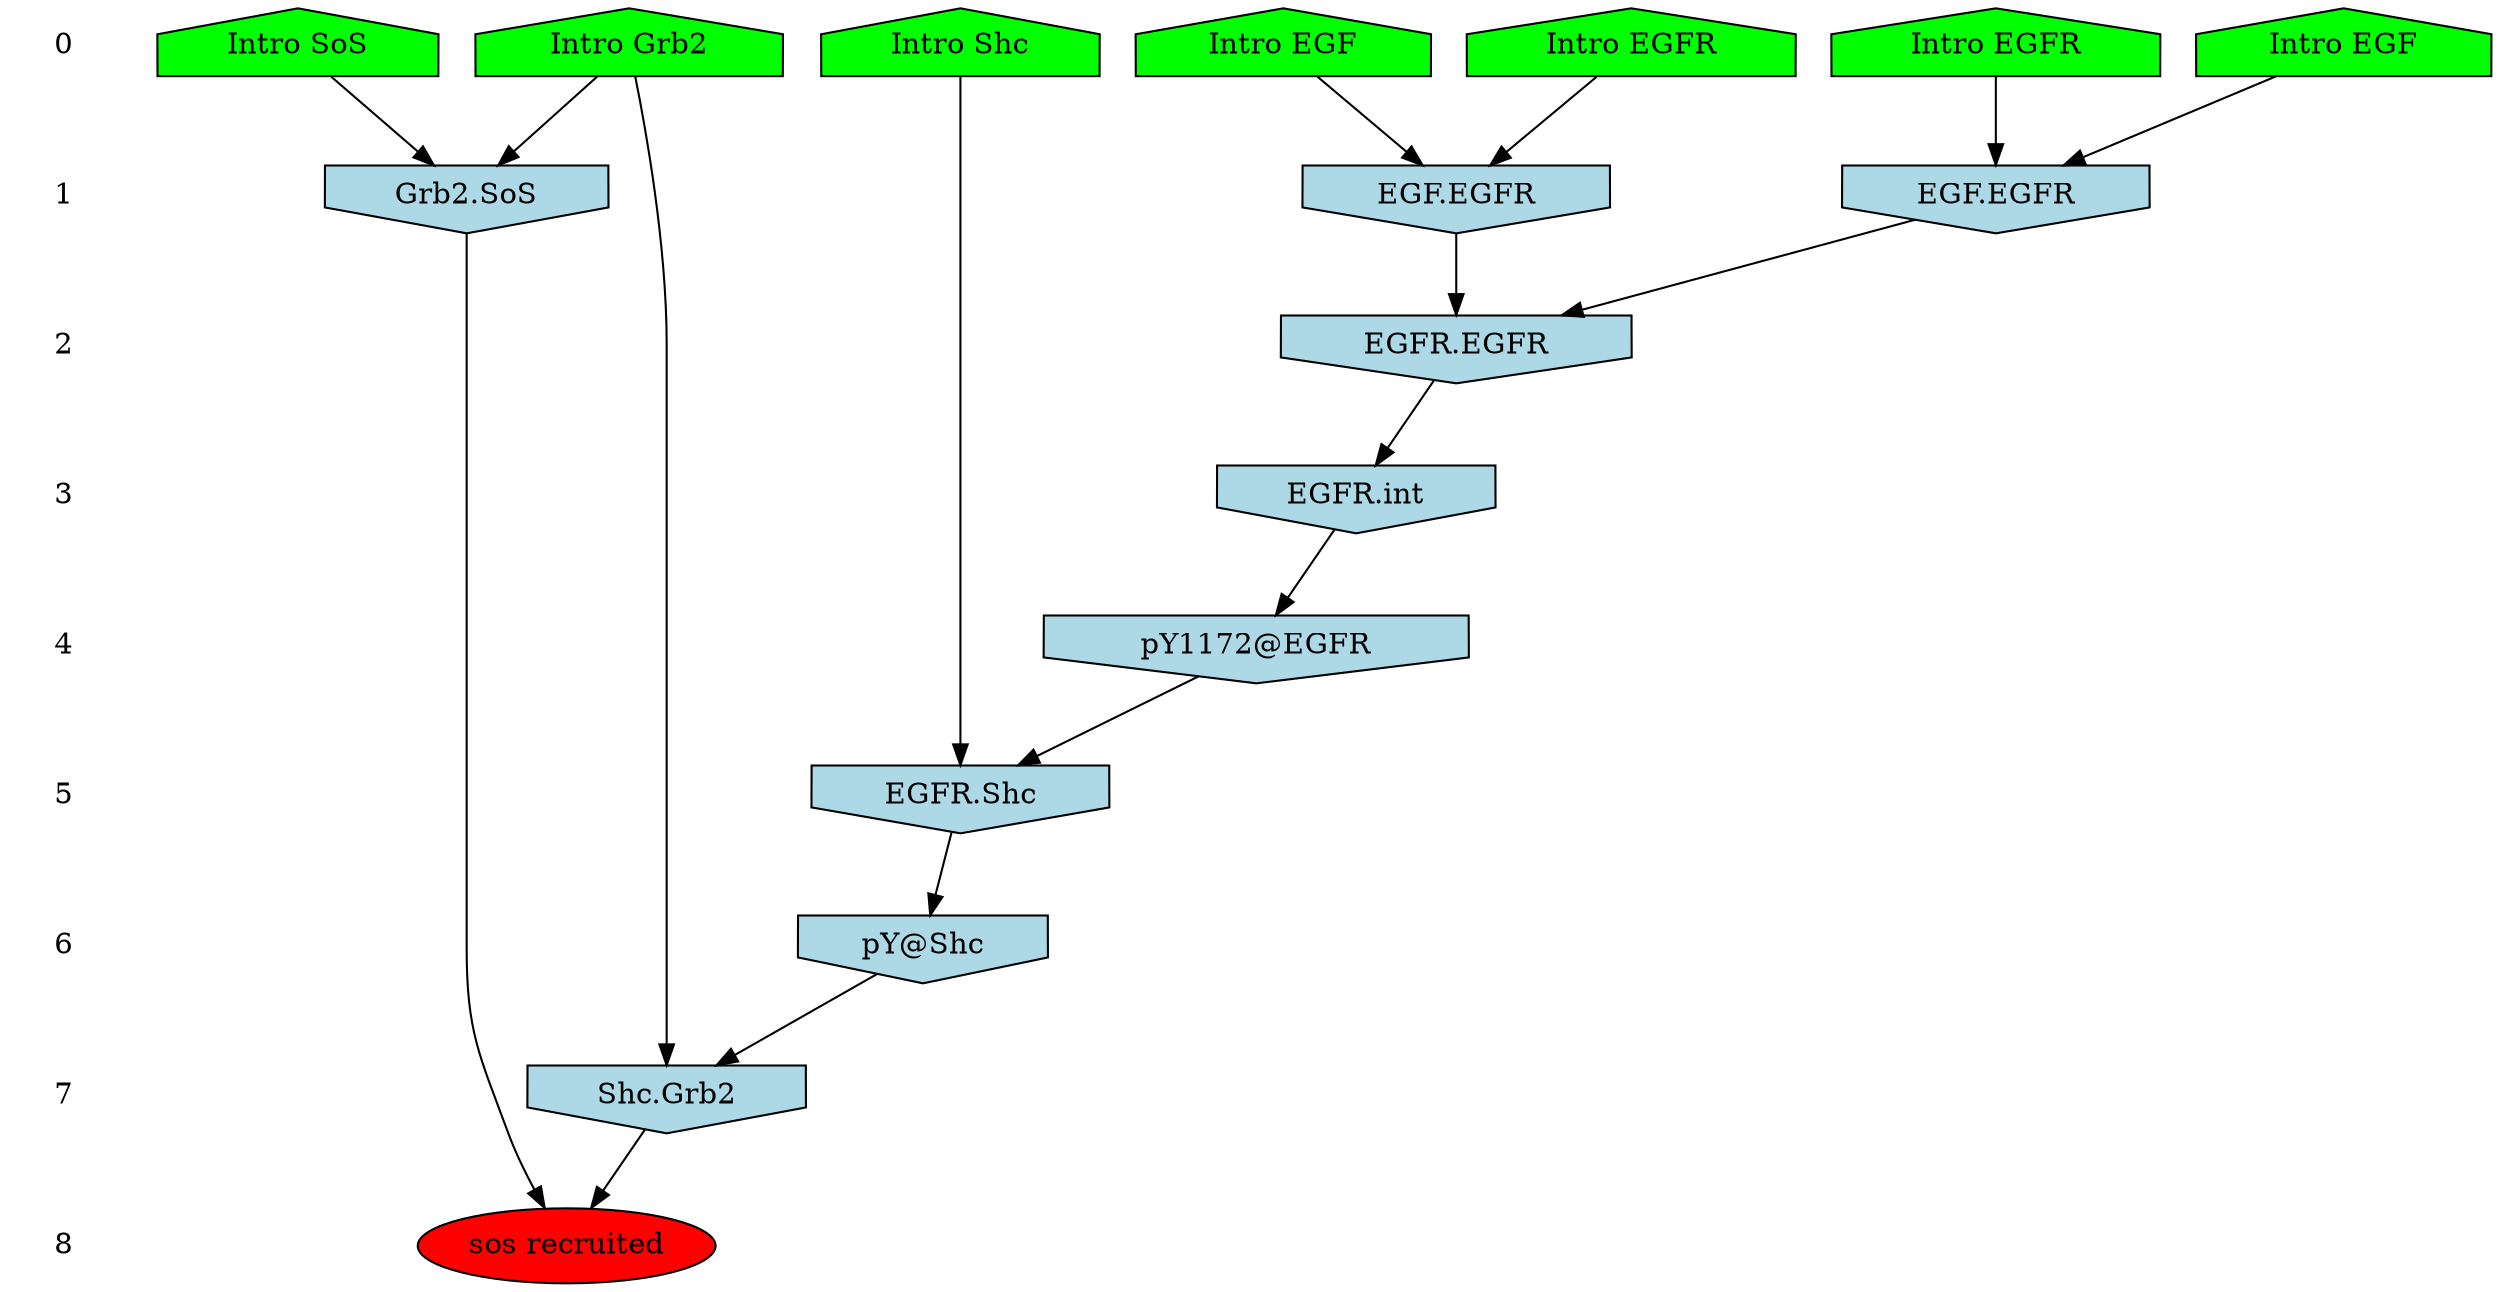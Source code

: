 /* Compression of 18495 causal flows obtained in average at 1.051686E+01 t.u */
/* Compressed causal flows were: [1;2;3;4;5;6;7;8;9;12;14;15;16;17;18;19;21;
22;23;24;25;26;27;29;30;31;32;33;36;37;38;39;41;42;43;44;45;47;48;49;50;51;
52;53;54;55;56;57;58;59;60;61;62;63;64;66;67;68;69;70;71;72;74;75;76;77;78;
79;80;82;83;84;85;86;88;89;90;91;93;94;95;96;97;98;99;100;104;105;106;108;
109;110;111;113;114;116;117;118;119;120;121;122;123;124;125;126;127;128;129;
130;132;134;136;138;140;141;142;143;144;145;146;148;149;150;151;152;153;155;
156;157;159;161;162;163;164;166;168;169;171;172;173;175;178;179;180;181;182;
183;187;189;190;192;193;194;195;196;197;198;199;200;202;205;206;207;210;211;
214;215;216;217;218;219;220;221;222;224;225;226;228;229;230;232;233;234;236;
237;238;240;241;242;243;244;245;246;249;250;251;252;254;255;256;257;258;259;
260;261;262;263;264;265;266;268;269;271;272;273;274;275;276;277;278;279;280;
281;282;283;284;285;286;287;289;290;291;292;293;294;295;296;298;299;301;302;
303;305;306;307;308;309;310;312;313;314;315;316;317;318;319;320;321;322;323;
324;325;326;327;329;331;332;333;334;335;336;337;339;340;341;342;344;345;346;
347;348;351;352;353;354;357;358;359;361;362;363;365;366;367;368;370;371;372;
373;374;375;376;377;378;379;380;382;383;384;385;387;388;391;392;394;396;398;
399;400;401;402;404;405;406;407;408;409;410;412;413;414;415;417;419;421;422;
423;424;425;427;428;429;430;431;432;433;435;436;437;439;440;441;442;444;445;
446;447;448;449;450;451;452;453;454;455;456;457;459;460;461;462;463;464;467;
469;471;473;477;478;479;480;483;484;485;486;487;488;489;490;491;492;493;494;
496;497;498;499;500;501;502;503;504;505;506;507;508;509;510;512;514;515;516;
517;518;520;527;528;529;532;533;534;535;536;538;539;540;542;544;545;546;547;
548;549;550;551;552;553;554;555;556;559;561;562;563;565;566;567;568;572;575;
576;577;580;581;582;584;585;586;587;588;589;591;592;593;594;595;596;598;599;
600;602;604;605;606;607;608;609;610;611;612;613;614;615;616;617;618;620;621;
622;623;624;625;626;627;628;630;631;632;633;634;635;636;637;638;639;640;641;
642;643;644;645;646;647;648;649;650;651;652;653;654;655;656;657;658;659;660;
661;662;663;664;665;666;667;668;669;670;672;674;676;677;678;680;681;682;683;
685;687;688;689;691;695;696;697;699;700;701;703;704;705;706;707;709;710;712;
713;714;715;716;717;718;722;723;725;726;727;729;732;735;736;737;739;741;743;
744;746;747;748;749;750;751;752;753;754;755;756;757;758;760;761;762;763;764;
766;767;769;770;771;773;774;775;777;778;779;781;784;785;787;788;789;790;791;
792;793;795;796;797;798;799;801;802;803;805;806;808;809;811;812;813;814;815;
816;817;818;819;822;823;825;826;827;828;829;830;831;833;834;835;836;838;839;
840;841;842;843;844;847;848;850;851;854;855;856;857;858;859;860;861;862;863;
866;867;868;870;872;873;874;875;876;877;880;882;883;884;885;886;887;888;889;
890;891;893;895;897;898;899;900;901;902;903;904;905;906;907;909;910;911;913;
914;915;916;917;918;919;920;921;922;923;924;926;928;929;930;931;933;936;937;
938;939;940;941;942;943;944;945;946;947;948;949;950;951;952;953;954;955;957;
958;959;960;961;962;963;964;965;966;968;969;971;972;973;974;976;977;979;980;
981;982;983;984;985;987;988;990;991;992;993;995;998;1000;1001;1002;1003;1004;
1005;1007;1008;1009;1010;1011;1012;1013;1014;1015;1016;1017;1018;1019;1020;
1021;1022;1023;1024;1025;1026;1027;1028;1030;1031;1032;1033;1034;1035;1037;
1038;1039;1041;1042;1043;1045;1047;1048;1049;1050;1051;1053;1055;1056;1059;
1061;1062;1063;1064;1065;1066;1067;1068;1069;1070;1071;1072;1074;1076;1078;
1079;1080;1081;1082;1083;1085;1086;1087;1089;1090;1091;1092;1093;1094;1095;
1096;1098;1100;1101;1102;1103;1104;1105;1106;1107;1108;1109;1110;1111;1113;
1114;1116;1117;1119;1121;1122;1123;1124;1126;1127;1128;1129;1130;1131;1132;
1133;1134;1135;1136;1137;1139;1140;1141;1142;1144;1145;1146;1147;1149;1150;
1151;1152;1153;1155;1156;1158;1160;1161;1162;1163;1164;1165;1166;1167;1168;
1169;1170;1171;1172;1173;1174;1175;1176;1177;1178;1179;1180;1183;1185;1187;
1188;1189;1191;1192;1194;1195;1196;1197;1198;1199;1200;1202;1204;1205;1206;
1207;1208;1210;1211;1212;1213;1214;1216;1219;1220;1223;1226;1227;1230;1231;
1233;1234;1235;1236;1237;1238;1239;1240;1241;1242;1243;1244;1245;1246;1247;
1248;1255;1256;1258;1259;1260;1261;1262;1263;1264;1265;1266;1269;1270;1271;
1273;1274;1276;1277;1278;1279;1281;1282;1284;1286;1287;1288;1289;1290;1291;
1292;1293;1294;1296;1297;1298;1299;1300;1301;1302;1303;1305;1306;1307;1309;
1310;1311;1312;1314;1315;1316;1317;1318;1320;1321;1322;1323;1324;1325;1326;
1327;1328;1331;1332;1333;1335;1336;1337;1338;1339;1341;1342;1343;1345;1347;
1348;1350;1351;1352;1353;1354;1355;1356;1357;1358;1359;1361;1362;1363;1364;
1365;1366;1367;1370;1371;1372;1373;1374;1375;1376;1378;1379;1380;1381;1382;
1383;1384;1385;1386;1387;1388;1390;1391;1392;1393;1394;1395;1396;1398;1399;
1400;1401;1402;1404;1405;1408;1409;1410;1411;1412;1413;1414;1415;1418;1419;
1420;1421;1422;1424;1425;1426;1427;1429;1431;1432;1434;1435;1436;1437;1438;
1439;1440;1441;1442;1443;1444;1445;1446;1448;1449;1450;1451;1452;1454;1456;
1458;1459;1460;1461;1462;1463;1464;1466;1468;1469;1471;1472;1473;1474;1475;
1476;1477;1479;1480;1482;1483;1484;1485;1486;1487;1490;1491;1492;1494;1495;
1496;1497;1499;1500;1501;1502;1503;1504;1505;1506;1507;1508;1509;1510;1511;
1512;1513;1514;1515;1516;1517;1519;1520;1521;1523;1524;1525;1527;1528;1530;
1531;1532;1533;1534;1535;1536;1537;1539;1540;1545;1546;1547;1548;1549;1550;
1551;1552;1555;1556;1557;1558;1559;1562;1564;1565;1566;1567;1569;1570;1571;
1572;1573;1574;1575;1576;1577;1578;1579;1581;1583;1587;1588;1589;1590;1591;
1592;1596;1597;1598;1599;1600;1602;1603;1604;1605;1606;1608;1609;1610;1611;
1613;1614;1615;1616;1617;1619;1620;1622;1623;1625;1626;1627;1628;1629;1630;
1631;1632;1633;1634;1635;1637;1638;1639;1640;1641;1642;1643;1645;1646;1647;
1648;1649;1650;1653;1654;1655;1656;1657;1658;1659;1660;1663;1664;1665;1667;
1668;1669;1670;1671;1672;1673;1674;1675;1677;1678;1679;1680;1682;1683;1685;
1686;1687;1690;1693;1694;1695;1696;1697;1698;1699;1700;1702;1703;1707;1708;
1710;1711;1712;1713;1714;1716;1717;1718;1719;1720;1721;1722;1723;1724;1726;
1727;1728;1729;1730;1731;1733;1735;1736;1737;1738;1739;1740;1742;1744;1745;
1746;1747;1748;1750;1751;1753;1754;1755;1758;1759;1760;1761;1762;1763;1764;
1765;1766;1767;1769;1771;1772;1775;1777;1778;1779;1780;1782;1785;1786;1787;
1788;1791;1792;1794;1797;1798;1800;1801;1802;1803;1805;1806;1807;1808;1809;
1810;1811;1812;1813;1814;1815;1816;1817;1818;1819;1820;1821;1822;1823;1825;
1826;1827;1829;1831;1832;1833;1834;1836;1837;1838;1841;1842;1843;1844;1845;
1848;1849;1850;1852;1853;1854;1855;1857;1858;1859;1860;1861;1863;1865;1866;
1870;1871;1872;1873;1875;1876;1877;1879;1880;1881;1882;1883;1884;1886;1887;
1888;1889;1890;1891;1893;1894;1895;1897;1900;1901;1902;1903;1905;1906;1907;
1909;1910;1912;1913;1914;1915;1917;1918;1919;1920;1921;1922;1923;1924;1925;
1927;1929;1930;1931;1932;1933;1934;1935;1936;1938;1940;1941;1942;1943;1944;
1945;1946;1947;1948;1950;1951;1952;1953;1954;1955;1956;1958;1959;1961;1962;
1964;1965;1966;1967;1968;1969;1970;1971;1972;1976;1977;1979;1980;1981;1982;
1983;1984;1986;1987;1988;1989;1990;1991;1992;1993;1994;1996;1997;1998;1999;
2000;2001;2002;2003;2004;2005;2006;2007;2008;2009;2010;2011;2012;2013;2014;
2015;2016;2018;2019;2020;2022;2023;2024;2025;2026;2027;2028;2029;2030;2031;
2032;2033;2034;2035;2036;2038;2039;2041;2042;2043;2044;2045;2046;2048;2049;
2050;2051;2053;2054;2055;2057;2058;2059;2060;2062;2063;2064;2066;2067;2068;
2072;2074;2075;2077;2078;2079;2080;2081;2082;2083;2084;2085;2086;2087;2088;
2089;2091;2092;2095;2096;2097;2098;2100;2101;2102;2103;2104;2105;2106;2108;
2109;2112;2113;2114;2115;2117;2118;2119;2121;2124;2125;2126;2127;2128;2129;
2130;2131;2133;2135;2136;2138;2139;2140;2141;2144;2145;2146;2148;2149;2150;
2151;2154;2156;2157;2159;2160;2162;2163;2164;2165;2166;2167;2168;2169;2170;
2171;2172;2173;2174;2175;2176;2177;2178;2179;2181;2182;2183;2184;2185;2186;
2187;2188;2189;2190;2193;2195;2196;2197;2198;2200;2202;2203;2204;2205;2206;
2207;2208;2209;2210;2211;2212;2213;2216;2218;2219;2221;2222;2223;2224;2225;
2226;2227;2228;2229;2230;2231;2232;2234;2239;2241;2243;2244;2245;2246;2247;
2249;2250;2251;2252;2253;2254;2255;2256;2257;2258;2259;2260;2261;2262;2263;
2264;2265;2266;2267;2268;2269;2270;2271;2272;2274;2275;2276;2277;2278;2280;
2281;2282;2284;2285;2286;2287;2288;2289;2290;2291;2292;2293;2295;2296;2297;
2298;2299;2300;2303;2304;2305;2306;2307;2308;2309;2310;2311;2313;2317;2319;
2320;2321;2322;2324;2326;2328;2331;2332;2333;2334;2335;2336;2337;2338;2339;
2341;2344;2345;2347;2349;2350;2352;2354;2355;2356;2357;2359;2360;2362;2363;
2364;2365;2366;2367;2368;2369;2370;2371;2372;2375;2376;2377;2378;2380;2381;
2384;2385;2386;2388;2389;2390;2391;2392;2395;2397;2398;2399;2402;2403;2404;
2406;2408;2409;2410;2411;2413;2414;2415;2416;2417;2418;2419;2420;2421;2422;
2423;2424;2425;2427;2428;2429;2432;2433;2435;2436;2437;2439;2441;2442;2443;
2444;2445;2449;2450;2452;2453;2454;2456;2457;2458;2459;2460;2461;2462;2463;
2465;2466;2467;2468;2469;2471;2472;2473;2475;2476;2477;2479;2480;2481;2482;
2483;2484;2485;2486;2487;2488;2490;2491;2493;2494;2495;2496;2497;2501;2502;
2503;2504;2505;2506;2508;2510;2511;2512;2513;2514;2516;2517;2518;2520;2521;
2522;2523;2524;2525;2526;2527;2528;2529;2530;2532;2533;2534;2535;2536;2537;
2538;2539;2540;2541;2544;2545;2547;2548;2549;2551;2553;2554;2555;2557;2558;
2559;2560;2561;2562;2563;2564;2565;2569;2570;2571;2572;2573;2574;2576;2577;
2579;2580;2581;2582;2583;2584;2585;2586;2588;2589;2590;2591;2593;2594;2595;
2596;2597;2598;2599;2601;2602;2603;2605;2609;2610;2611;2612;2613;2614;2615;
2617;2618;2619;2620;2622;2624;2625;2627;2629;2631;2632;2633;2634;2635;2636;
2637;2639;2641;2642;2644;2645;2646;2647;2649;2650;2651;2652;2653;2654;2655;
2656;2657;2659;2660;2661;2662;2663;2664;2665;2666;2667;2668;2669;2671;2672;
2673;2674;2675;2676;2677;2679;2680;2681;2682;2684;2685;2686;2687;2688;2689;
2690;2694;2695;2696;2698;2699;2700;2701;2702;2703;2705;2708;2709;2710;2711;
2712;2713;2714;2715;2716;2717;2721;2722;2723;2724;2726;2727;2730;2731;2732;
2733;2734;2736;2737;2738;2739;2740;2741;2742;2745;2746;2747;2748;2750;2751;
2752;2753;2754;2755;2756;2758;2759;2760;2761;2763;2764;2766;2768;2770;2771;
2772;2774;2776;2778;2779;2781;2782;2785;2786;2787;2788;2789;2791;2792;2793;
2794;2795;2796;2798;2799;2800;2801;2802;2803;2806;2807;2809;2810;2811;2812;
2814;2815;2817;2818;2819;2820;2821;2822;2823;2824;2825;2827;2828;2829;2830;
2831;2832;2833;2834;2836;2838;2839;2840;2841;2842;2843;2844;2845;2846;2848;
2849;2851;2852;2854;2857;2858;2859;2860;2862;2863;2864;2865;2866;2867;2869;
2871;2872;2873;2875;2876;2878;2879;2880;2881;2883;2884;2885;2886;2887;2890;
2891;2892;2893;2894;2895;2896;2897;2898;2899;2901;2902;2903;2904;2905;2906;
2909;2911;2912;2914;2915;2916;2918;2919;2920;2923;2924;2926;2928;2929;2930;
2931;2933;2934;2935;2936;2937;2938;2940;2942;2943;2945;2946;2948;2949;2950;
2951;2952;2954;2955;2957;2958;2960;2963;2964;2965;2966;2967;2970;2971;2972;
2974;2976;2977;2979;2981;2982;2983;2984;2985;2986;2987;2989;2990;2991;2992;
2993;2995;2996;2997;2998;3000;3001;3003;3004;3005;3006;3007;3008;3009;3011;
3012;3014;3015;3016;3017;3018;3019;3020;3022;3023;3024;3025;3026;3027;3028;
3029;3030;3032;3034;3035;3036;3037;3038;3039;3040;3043;3044;3045;3046;3048;
3050;3051;3052;3054;3055;3056;3057;3058;3059;3060;3061;3063;3064;3065;3070;
3073;3076;3077;3078;3079;3080;3081;3082;3083;3084;3085;3086;3087;3088;3089;
3090;3091;3092;3093;3094;3096;3097;3098;3099;3100;3101;3104;3105;3106;3107;
3108;3109;3111;3112;3113;3114;3115;3117;3118;3119;3120;3121;3122;3124;3125;
3126;3127;3128;3129;3130;3132;3133;3134;3135;3136;3137;3139;3142;3143;3144;
3145;3146;3148;3149;3150;3152;3154;3155;3156;3157;3158;3159;3161;3162;3163;
3164;3165;3166;3168;3169;3171;3172;3173;3175;3176;3177;3178;3179;3180;3181;
3182;3183;3184;3185;3187;3188;3191;3192;3195;3196;3197;3198;3199;3200;3201;
3202;3207;3208;3209;3210;3212;3213;3214;3217;3218;3219;3220;3221;3222;3223;
3224;3225;3228;3229;3231;3233;3234;3235;3238;3239;3240;3241;3242;3243;3245;
3246;3247;3248;3249;3251;3252;3253;3254;3255;3256;3257;3258;3259;3260;3261;
3262;3263;3265;3266;3268;3270;3271;3272;3273;3274;3275;3276;3277;3278;3279;
3280;3281;3282;3283;3284;3285;3286;3287;3288;3289;3290;3291;3292;3293;3294;
3295;3296;3297;3298;3299;3300;3302;3305;3306;3308;3309;3310;3311;3312;3313;
3314;3315;3316;3317;3318;3319;3320;3323;3324;3325;3328;3329;3330;3331;3332;
3334;3336;3338;3339;3341;3342;3344;3345;3346;3349;3350;3351;3354;3355;3356;
3357;3359;3361;3362;3364;3365;3366;3367;3369;3370;3371;3373;3374;3375;3376;
3377;3378;3379;3381;3382;3384;3386;3387;3388;3392;3393;3394;3395;3396;3397;
3399;3400;3402;3403;3405;3407;3408;3409;3410;3411;3412;3413;3414;3415;3416;
3417;3418;3419;3420;3421;3423;3424;3426;3427;3428;3429;3430;3431;3432;3433;
3435;3436;3437;3438;3439;3440;3441;3442;3443;3444;3445;3446;3449;3450;3451;
3452;3454;3455;3457;3458;3460;3462;3463;3464;3465;3466;3467;3468;3469;3470;
3471;3472;3473;3474;3475;3476;3477;3479;3484;3485;3486;3487;3489;3495;3496;
3497;3498;3499;3502;3503;3504;3505;3506;3507;3509;3510;3511;3513;3514;3515;
3516;3517;3518;3519;3520;3522;3523;3524;3526;3527;3528;3529;3530;3531;3532;
3533;3534;3537;3538;3539;3540;3541;3542;3544;3545;3546;3548;3549;3550;3551;
3552;3554;3555;3557;3558;3560;3561;3562;3564;3565;3567;3568;3569;3570;3571;
3572;3575;3576;3577;3578;3580;3581;3582;3584;3587;3588;3589;3590;3591;3594;
3595;3596;3599;3600;3601;3602;3603;3605;3606;3607;3608;3610;3611;3612;3613;
3614;3615;3616;3617;3619;3621;3622;3623;3624;3625;3626;3627;3628;3631;3632;
3633;3634;3635;3636;3637;3639;3640;3641;3643;3644;3645;3646;3649;3652;3653;
3654;3655;3656;3657;3658;3659;3660;3661;3662;3663;3664;3665;3666;3667;3668;
3669;3672;3673;3674;3675;3676;3677;3678;3679;3680;3681;3682;3683;3685;3686;
3687;3688;3690;3691;3692;3693;3694;3695;3696;3697;3699;3700;3701;3703;3704;
3705;3706;3707;3710;3711;3712;3713;3714;3715;3717;3718;3719;3720;3721;3722;
3724;3725;3726;3727;3728;3729;3730;3732;3733;3736;3737;3738;3741;3742;3743;
3745;3747;3751;3752;3754;3755;3756;3758;3761;3762;3763;3764;3765;3766;3768;
3769;3770;3771;3772;3774;3776;3777;3778;3779;3780;3781;3782;3783;3784;3786;
3787;3788;3790;3792;3793;3794;3795;3796;3797;3798;3799;3800;3802;3803;3804;
3805;3806;3807;3808;3809;3810;3811;3812;3813;3814;3815;3816;3817;3819;3820;
3821;3823;3824;3825;3827;3828;3829;3831;3832;3834;3835;3836;3837;3841;3843;
3844;3845;3846;3847;3848;3849;3851;3852;3853;3854;3855;3856;3857;3858;3859;
3860;3861;3862;3863;3864;3865;3866;3868;3869;3871;3872;3874;3875;3876;3878;
3879;3880;3881;3882;3883;3884;3885;3886;3889;3890;3892;3893;3897;3898;3899;
3900;3903;3904;3905;3906;3907;3908;3909;3910;3911;3912;3913;3914;3915;3916;
3917;3918;3919;3920;3921;3922;3923;3924;3925;3926;3927;3929;3930;3931;3932;
3933;3935;3936;3937;3938;3939;3940;3941;3943;3944;3945;3946;3947;3949;3950;
3951;3953;3954;3955;3956;3957;3958;3959;3960;3961;3962;3963;3964;3965;3967;
3968;3969;3970;3971;3972;3973;3974;3975;3976;3977;3978;3979;3981;3982;3984;
3985;3986;3992;3994;3995;3996;3997;3998;3999;4000;4001;4002;4003;4004;4005;
4007;4008;4009;4010;4011;4012;4014;4015;4016;4017;4018;4019;4021;4022;4023;
4024;4025;4026;4027;4028;4029;4031;4032;4033;4035;4038;4039;4041;4042;4044;
4045;4046;4048;4049;4051;4052;4054;4055;4056;4057;4058;4059;4060;4061;4062;
4063;4065;4066;4068;4070;4071;4072;4074;4075;4076;4077;4078;4079;4080;4081;
4082;4083;4086;4087;4088;4089;4090;4093;4094;4095;4096;4097;4098;4099;4100;
4101;4102;4103;4104;4105;4106;4107;4108;4109;4110;4111;4112;4113;4114;4115;
4116;4118;4119;4121;4122;4125;4126;4128;4130;4131;4133;4134;4135;4136;4138;
4139;4141;4142;4143;4144;4145;4146;4147;4150;4151;4152;4153;4154;4155;4156;
4157;4159;4160;4161;4162;4164;4165;4166;4167;4168;4169;4170;4171;4172;4173;
4175;4176;4177;4178;4179;4180;4187;4188;4189;4190;4191;4192;4193;4194;4195;
4196;4197;4199;4201;4203;4205;4206;4207;4209;4210;4211;4212;4213;4215;4216;
4218;4219;4220;4221;4222;4223;4224;4225;4227;4228;4229;4230;4231;4232;4233;
4234;4235;4236;4237;4238;4239;4240;4241;4242;4243;4244;4247;4248;4249;4250;
4251;4252;4253;4254;4255;4256;4257;4258;4259;4260;4261;4262;4263;4264;4266;
4267;4268;4270;4271;4273;4274;4275;4276;4277;4278;4279;4280;4281;4283;4284;
4285;4286;4287;4288;4289;4291;4292;4293;4294;4295;4296;4297;4299;4300;4301;
4304;4305;4306;4307;4308;4311;4312;4314;4315;4317;4318;4319;4321;4322;4324;
4325;4326;4327;4328;4330;4333;4334;4335;4336;4337;4339;4342;4344;4345;4347;
4348;4349;4351;4352;4353;4354;4355;4356;4358;4359;4360;4361;4362;4364;4365;
4367;4369;4370;4371;4373;4375;4376;4377;4378;4379;4380;4381;4382;4383;4384;
4385;4387;4388;4389;4392;4394;4396;4400;4401;4402;4403;4405;4406;4408;4410;
4411;4413;4416;4417;4418;4420;4422;4426;4427;4428;4429;4431;4432;4433;4434;
4436;4437;4438;4439;4440;4444;4445;4447;4448;4449;4450;4453;4456;4457;4458;
4459;4461;4462;4463;4465;4466;4468;4469;4470;4471;4473;4474;4475;4476;4477;
4478;4479;4480;4481;4482;4483;4484;4486;4487;4489;4490;4491;4492;4496;4499;
4501;4503;4505;4506;4507;4508;4509;4510;4512;4513;4514;4516;4517;4518;4522;
4523;4524;4525;4526;4527;4528;4530;4531;4532;4533;4534;4535;4537;4538;4539;
4541;4542;4544;4547;4548;4550;4551;4552;4553;4554;4555;4556;4559;4562;4563;
4564;4566;4568;4569;4570;4571;4572;4574;4575;4577;4579;4580;4581;4582;4583;
4584;4585;4586;4587;4588;4589;4590;4591;4592;4593;4595;4596;4597;4598;4599;
4601;4602;4604;4605;4606;4607;4608;4609;4610;4611;4612;4613;4614;4615;4616;
4617;4618;4619;4620;4621;4623;4625;4626;4627;4628;4629;4630;4631;4632;4633;
4635;4636;4637;4638;4639;4640;4641;4642;4645;4646;4647;4648;4649;4650;4651;
4652;4655;4658;4659;4663;4664;4665;4666;4668;4669;4671;4672;4673;4674;4675;
4676;4677;4679;4680;4681;4685;4686;4688;4689;4691;4692;4693;4694;4696;4697;
4698;4699;4702;4703;4704;4705;4707;4708;4709;4711;4712;4713;4714;4715;4716;
4717;4718;4719;4720;4721;4722;4723;4724;4725;4726;4728;4729;4730;4732;4733;
4734;4736;4737;4740;4741;4742;4743;4745;4746;4747;4749;4750;4751;4752;4753;
4754;4756;4759;4760;4761;4762;4764;4765;4767;4769;4770;4771;4772;4774;4775;
4778;4780;4782;4783;4784;4788;4790;4791;4792;4794;4795;4797;4798;4799;4800;
4802;4804;4805;4806;4807;4808;4809;4812;4815;4817;4818;4819;4820;4822;4823;
4824;4827;4828;4829;4830;4831;4832;4833;4834;4835;4836;4837;4838;4839;4840;
4843;4845;4847;4848;4849;4850;4851;4852;4853;4854;4855;4856;4857;4858;4860;
4862;4863;4864;4867;4868;4871;4872;4873;4874;4876;4877;4879;4881;4882;4884;
4886;4887;4888;4889;4890;4891;4892;4893;4894;4895;4896;4898;4899;4900;4902;
4903;4905;4907;4908;4909;4910;4911;4912;4913;4914;4915;4916;4917;4918;4919;
4920;4921;4922;4923;4924;4926;4927;4928;4929;4930;4931;4932;4934;4935;4939;
4940;4943;4944;4945;4946;4947;4948;4949;4950;4953;4954;4956;4957;4958;4961;
4962;4963;4964;4965;4966;4967;4968;4969;4970;4973;4974;4976;4977;4978;4980;
4981;4983;4984;4985;4986;4987;4989;4990;4991;4992;4993;4995;4996;4998;5000;
5001;5002;5003;5004;5005;5006;5007;5008;5010;5011;5012;5013;5014;5015;5016;
5019;5020;5021;5022;5023;5025;5026;5027;5029;5030;5031;5032;5033;5034;5035;
5036;5037;5038;5039;5040;5041;5043;5045;5046;5047;5048;5049;5050;5052;5053;
5056;5057;5060;5061;5062;5064;5065;5067;5069;5070;5071;5074;5075;5076;5078;
5079;5080;5081;5082;5083;5084;5085;5087;5088;5089;5090;5092;5094;5095;5096;
5097;5098;5099;5100;5101;5102;5104;5106;5107;5109;5110;5111;5113;5114;5116;
5117;5118;5119;5120;5121;5122;5126;5127;5128;5129;5130;5131;5132;5133;5134;
5136;5137;5138;5139;5140;5141;5142;5143;5146;5147;5149;5150;5151;5152;5153;
5155;5157;5158;5159;5160;5161;5162;5163;5164;5165;5166;5167;5168;5171;5173;
5174;5175;5176;5178;5179;5180;5181;5182;5183;5184;5185;5187;5188;5189;5190;
5191;5192;5193;5194;5195;5197;5198;5199;5200;5201;5202;5203;5205;5207;5208;
5209;5211;5213;5214;5216;5217;5218;5219;5220;5221;5222;5223;5224;5225;5227;
5230;5231;5232;5233;5234;5236;5237;5238;5239;5240;5242;5243;5244;5246;5247;
5249;5250;5251;5252;5253;5254;5256;5258;5259;5260;5261;5263;5264;5265;5267;
5268;5269;5273;5274;5275;5276;5278;5279;5280;5282;5283;5285;5286;5287;5288;
5292;5294;5295;5296;5297;5298;5299;5300;5301;5302;5303;5304;5305;5307;5308;
5309;5310;5311;5312;5313;5314;5317;5318;5319;5320;5321;5323;5324;5325;5327;
5328;5329;5330;5331;5333;5334;5335;5336;5339;5340;5341;5342;5343;5344;5345;
5347;5350;5351;5352;5353;5355;5356;5358;5360;5362;5363;5364;5366;5367;5368;
5369;5370;5371;5372;5373;5374;5375;5376;5379;5380;5381;5382;5383;5384;5385;
5386;5387;5389;5390;5392;5394;5395;5396;5397;5399;5400;5402;5403;5404;5405;
5406;5407;5408;5411;5413;5414;5416;5417;5418;5419;5422;5423;5426;5428;5430;
5431;5432;5433;5434;5435;5436;5437;5438;5441;5442;5443;5444;5446;5450;5451;
5452;5453;5454;5456;5460;5461;5463;5464;5465;5466;5468;5473;5474;5475;5476;
5477;5478;5479;5480;5481;5482;5483;5484;5485;5486;5487;5488;5490;5491;5492;
5493;5494;5495;5496;5497;5498;5499;5500;5502;5503;5504;5505;5506;5508;5509;
5510;5512;5514;5515;5516;5517;5518;5519;5520;5521;5523;5524;5525;5526;5527;
5528;5530;5531;5533;5534;5535;5537;5538;5539;5540;5543;5545;5546;5547;5549;
5550;5553;5554;5557;5558;5559;5561;5564;5565;5566;5567;5568;5569;5570;5571;
5572;5573;5575;5576;5577;5578;5579;5580;5581;5582;5583;5584;5585;5586;5587;
5588;5589;5590;5591;5592;5593;5596;5597;5598;5599;5600;5601;5602;5603;5604;
5605;5606;5607;5609;5610;5611;5612;5613;5614;5615;5616;5617;5620;5622;5624;
5625;5626;5627;5628;5629;5630;5631;5632;5633;5635;5638;5639;5640;5642;5643;
5644;5645;5646;5648;5649;5650;5651;5652;5653;5654;5655;5656;5657;5658;5661;
5663;5664;5665;5666;5667;5668;5669;5671;5672;5673;5674;5675;5676;5677;5678;
5679;5680;5681;5683;5684;5685;5687;5688;5689;5692;5693;5694;5695;5697;5698;
5699;5700;5701;5702;5703;5705;5706;5708;5709;5710;5711;5712;5714;5716;5717;
5718;5720;5721;5722;5723;5724;5725;5726;5727;5728;5729;5730;5733;5735;5736;
5737;5739;5740;5742;5743;5744;5745;5746;5747;5749;5750;5751;5753;5754;5755;
5756;5757;5758;5760;5761;5762;5763;5764;5766;5767;5771;5772;5773;5774;5775;
5776;5777;5778;5779;5780;5781;5782;5783;5784;5787;5788;5789;5790;5792;5793;
5794;5795;5797;5799;5800;5801;5802;5803;5804;5805;5807;5808;5809;5811;5813;
5814;5815;5816;5818;5819;5820;5821;5823;5824;5827;5828;5831;5834;5835;5837;
5838;5839;5840;5841;5842;5843;5844;5845;5846;5849;5850;5851;5852;5853;5854;
5855;5857;5858;5859;5861;5863;5865;5866;5868;5869;5870;5873;5874;5875;5877;
5878;5879;5880;5881;5882;5883;5885;5886;5888;5889;5890;5891;5892;5894;5895;
5897;5898;5899;5900;5901;5902;5903;5905;5906;5908;5909;5910;5911;5912;5914;
5915;5916;5917;5918;5919;5920;5921;5923;5924;5925;5926;5928;5929;5930;5931;
5932;5935;5936;5937;5938;5939;5940;5941;5942;5943;5944;5945;5946;5947;5948;
5950;5951;5952;5954;5955;5956;5957;5959;5960;5961;5962;5963;5964;5968;5969;
5970;5971;5972;5974;5975;5976;5977;5978;5979;5980;5981;5984;5985;5986;5987;
5989;5990;5991;5992;5993;5994;5997;5998;5999;6000;6001;6003;6004;6007;6008;
6009;6010;6012;6014;6017;6019;6020;6022;6023;6024;6025;6026;6027;6028;6029;
6030;6033;6034;6036;6037;6038;6040;6041;6042;6044;6045;6046;6047;6048;6050;
6051;6053;6054;6055;6056;6057;6058;6059;6060;6061;6062;6063;6064;6065;6066;
6067;6068;6069;6070;6071;6072;6073;6074;6075;6076;6078;6080;6083;6084;6087;
6088;6089;6090;6091;6092;6093;6094;6095;6096;6097;6098;6099;6100;6102;6105;
6106;6107;6113;6115;6116;6117;6118;6119;6122;6124;6125;6126;6127;6128;6129;
6130;6131;6133;6134;6135;6136;6137;6139;6140;6141;6143;6144;6145;6148;6150;
6151;6152;6153;6155;6156;6157;6158;6159;6160;6161;6162;6164;6165;6166;6167;
6168;6169;6170;6171;6172;6173;6174;6175;6176;6177;6179;6180;6181;6182;6183;
6185;6186;6187;6188;6189;6191;6193;6194;6196;6197;6199;6202;6204;6205;6206;
6207;6208;6210;6211;6212;6213;6214;6215;6216;6217;6218;6220;6221;6222;6223;
6224;6225;6226;6228;6231;6232;6233;6234;6235;6236;6237;6238;6239;6240;6241;
6242;6243;6245;6246;6247;6249;6251;6252;6253;6255;6256;6257;6258;6260;6261;
6262;6263;6265;6267;6268;6269;6270;6271;6272;6274;6275;6276;6277;6278;6279;
6280;6281;6282;6283;6284;6285;6286;6287;6288;6289;6291;6292;6293;6296;6297;
6298;6299;6302;6303;6304;6305;6306;6307;6308;6310;6311;6312;6314;6316;6318;
6319;6320;6321;6322;6323;6324;6326;6327;6329;6331;6334;6335;6336;6337;6338;
6340;6341;6343;6344;6345;6346;6347;6348;6349;6351;6352;6353;6354;6355;6357;
6358;6359;6360;6361;6363;6366;6367;6368;6369;6370;6372;6374;6375;6376;6377;
6378;6379;6380;6381;6382;6383;6384;6386;6387;6388;6389;6390;6392;6393;6394;
6395;6397;6398;6399;6402;6404;6405;6406;6408;6409;6410;6411;6412;6413;6414;
6415;6416;6417;6418;6419;6420;6421;6422;6423;6424;6425;6427;6428;6431;6432;
6433;6434;6435;6436;6437;6438;6439;6440;6441;6442;6443;6444;6445;6447;6448;
6449;6450;6451;6452;6453;6454;6455;6456;6458;6459;6461;6462;6463;6464;6466;
6467;6469;6472;6473;6474;6475;6476;6477;6478;6479;6480;6481;6482;6483;6484;
6485;6486;6487;6488;6489;6490;6491;6492;6493;6494;6495;6496;6497;6498;6499;
6500;6501;6503;6504;6505;6506;6508;6509;6510;6511;6512;6516;6518;6519;6520;
6521;6522;6523;6524;6527;6528;6529;6530;6532;6534;6535;6536;6537;6539;6540;
6542;6543;6544;6546;6547;6548;6549;6550;6551;6553;6554;6555;6558;6559;6560;
6561;6562;6565;6566;6568;6572;6573;6574;6575;6576;6577;6578;6579;6580;6581;
6582;6585;6586;6588;6589;6590;6591;6592;6593;6594;6596;6598;6599;6600;6601;
6602;6603;6604;6605;6606;6608;6609;6610;6612;6613;6614;6615;6616;6617;6618;
6619;6620;6621;6622;6625;6626;6627;6628;6629;6630;6633;6635;6636;6637;6639;
6641;6642;6643;6645;6646;6647;6648;6650;6651;6652;6653;6654;6655;6658;6659;
6660;6662;6663;6665;6666;6667;6670;6671;6672;6674;6676;6677;6678;6679;6680;
6681;6682;6683;6686;6687;6688;6690;6691;6693;6696;6697;6698;6699;6700;6701;
6702;6703;6704;6706;6708;6711;6712;6713;6714;6715;6716;6718;6719;6720;6721;
6723;6724;6725;6727;6728;6729;6730;6731;6732;6733;6734;6735;6736;6739;6740;
6741;6742;6744;6745;6746;6748;6749;6750;6753;6754;6755;6756;6757;6758;6759;
6760;6761;6762;6764;6765;6766;6767;6768;6769;6770;6772;6774;6775;6776;6778;
6779;6780;6781;6782;6783;6784;6785;6786;6787;6788;6789;6790;6791;6793;6794;
6795;6796;6798;6800;6801;6802;6804;6805;6808;6810;6814;6816;6818;6820;6822;
6824;6826;6827;6828;6829;6830;6831;6832;6833;6834;6835;6836;6838;6839;6840;
6842;6843;6845;6846;6847;6848;6849;6851;6852;6856;6858;6860;6861;6864;6866;
6867;6868;6869;6870;6872;6873;6874;6875;6876;6877;6878;6880;6881;6882;6883;
6884;6885;6887;6892;6893;6894;6895;6896;6897;6898;6899;6900;6901;6903;6904;
6906;6907;6908;6909;6911;6912;6913;6914;6915;6916;6917;6918;6920;6921;6922;
6924;6925;6926;6929;6930;6932;6934;6935;6936;6938;6939;6942;6943;6944;6945;
6946;6947;6948;6949;6950;6951;6952;6953;6955;6957;6961;6962;6963;6964;6965;
6966;6967;6969;6970;6971;6972;6973;6975;6976;6977;6979;6980;6981;6982;6983;
6984;6986;6988;6989;6991;6994;6995;6996;6998;6999;7000;7002;7003;7004;7006;
7007;7009;7010;7012;7013;7016;7017;7018;7019;7021;7022;7023;7026;7027;7028;
7029;7030;7031;7032;7033;7034;7035;7037;7039;7040;7041;7043;7044;7045;7047;
7048;7049;7051;7052;7053;7055;7056;7057;7058;7059;7060;7061;7062;7065;7067;
7069;7070;7072;7073;7074;7075;7076;7077;7080;7081;7082;7084;7085;7086;7087;
7089;7090;7093;7095;7096;7097;7099;7100;7102;7103;7104;7105;7106;7107;7108;
7109;7110;7111;7112;7113;7114;7116;7118;7119;7120;7121;7122;7123;7124;7126;
7127;7128;7129;7130;7131;7132;7134;7135;7136;7137;7138;7139;7140;7142;7143;
7144;7145;7147;7148;7150;7151;7152;7153;7154;7155;7156;7157;7161;7163;7169;
7170;7171;7172;7173;7174;7175;7176;7177;7178;7179;7181;7182;7184;7185;7186;
7189;7191;7192;7193;7194;7195;7196;7197;7198;7199;7200;7201;7202;7203;7204;
7205;7206;7207;7209;7210;7212;7214;7215;7217;7218;7219;7220;7222;7223;7225;
7226;7228;7230;7231;7232;7233;7234;7235;7236;7238;7239;7240;7242;7244;7245;
7246;7247;7249;7250;7251;7252;7253;7254;7257;7258;7259;7260;7261;7263;7264;
7265;7266;7267;7268;7269;7270;7271;7272;7273;7274;7275;7276;7279;7281;7282;
7283;7284;7285;7287;7288;7290;7292;7293;7294;7296;7297;7299;7300;7302;7304;
7305;7306;7307;7308;7309;7310;7311;7312;7313;7314;7315;7316;7317;7319;7321;
7322;7325;7327;7328;7329;7330;7332;7333;7334;7337;7338;7339;7340;7343;7345;
7346;7347;7348;7349;7350;7351;7353;7354;7355;7356;7357;7358;7360;7361;7362;
7363;7364;7365;7366;7367;7368;7369;7370;7371;7373;7374;7376;7377;7378;7379;
7380;7381;7382;7385;7386;7387;7388;7389;7390;7391;7392;7393;7395;7396;7399;
7403;7404;7406;7407;7408;7410;7411;7414;7416;7417;7418;7419;7421;7425;7427;
7428;7429;7430;7431;7432;7433;7434;7435;7436;7437;7438;7440;7441;7442;7444;
7445;7446;7447;7449;7450;7452;7453;7454;7455;7459;7460;7461;7462;7464;7465;
7466;7469;7470;7471;7472;7473;7474;7475;7477;7480;7481;7483;7484;7485;7486;
7487;7488;7489;7491;7492;7493;7495;7496;7497;7498;7499;7500;7501;7503;7504;
7505;7506;7507;7508;7509;7510;7511;7512;7513;7516;7517;7518;7519;7520;7521;
7523;7524;7527;7529;7531;7532;7533;7534;7535;7536;7537;7538;7539;7540;7544;
7546;7550;7551;7552;7553;7555;7556;7557;7558;7559;7560;7561;7562;7563;7565;
7566;7567;7568;7569;7570;7571;7572;7573;7574;7575;7576;7577;7578;7579;7580;
7581;7582;7583;7584;7585;7586;7587;7589;7590;7592;7593;7594;7595;7596;7597;
7598;7601;7602;7604;7605;7607;7608;7609;7610;7611;7612;7614;7615;7618;7619;
7621;7622;7623;7626;7627;7628;7629;7630;7631;7632;7633;7634;7635;7636;7637;
7639;7640;7641;7642;7643;7645;7646;7647;7648;7649;7650;7652;7653;7654;7655;
7656;7657;7658;7659;7660;7661;7662;7663;7664;7665;7666;7667;7668;7671;7672;
7675;7676;7678;7679;7682;7683;7684;7685;7686;7687;7689;7690;7691;7692;7693;
7694;7695;7696;7697;7698;7699;7700;7701;7702;7703;7704;7705;7707;7708;7709;
7711;7712;7713;7714;7715;7716;7717;7718;7719;7720;7721;7722;7723;7724;7725;
7726;7727;7728;7729;7731;7732;7733;7735;7736;7737;7738;7739;7740;7741;7742;
7743;7744;7745;7749;7750;7751;7753;7757;7758;7759;7760;7761;7762;7763;7764;
7765;7767;7768;7769;7771;7772;7773;7774;7775;7776;7777;7778;7779;7780;7781;
7782;7783;7784;7785;7786;7788;7789;7790;7791;7792;7793;7794;7796;7797;7799;
7801;7802;7803;7804;7805;7806;7807;7808;7810;7811;7812;7813;7815;7816;7817;
7819;7822;7823;7824;7825;7826;7828;7829;7830;7831;7832;7833;7834;7836;7837;
7838;7840;7841;7843;7845;7846;7849;7850;7851;7852;7853;7854;7855;7856;7858;
7859;7860;7861;7862;7863;7865;7866;7867;7868;7869;7871;7872;7875;7877;7878;
7879;7880;7881;7883;7884;7885;7886;7887;7888;7889;7890;7891;7892;7894;7895;
7898;7899;7900;7902;7903;7904;7907;7908;7911;7913;7914;7915;7917;7918;7920;
7921;7922;7923;7924;7925;7926;7927;7928;7929;7931;7933;7934;7935;7936;7937;
7939;7940;7942;7943;7944;7945;7946;7947;7948;7949;7950;7951;7952;7953;7954;
7955;7957;7958;7960;7961;7962;7963;7964;7965;7968;7969;7970;7972;7973;7974;
7976;7977;7978;7979;7980;7981;7982;7983;7984;7985;7986;7987;7989;7990;7991;
7992;7993;7994;7995;7996;7998;7999;8000;8001;8002;8003;8005;8006;8007;8008;
8009;8010;8011;8012;8013;8015;8016;8017;8018;8019;8020;8021;8023;8024;8025;
8026;8027;8028;8029;8030;8031;8034;8035;8037;8038;8039;8040;8041;8042;8045;
8046;8047;8048;8049;8050;8051;8052;8053;8054;8055;8057;8058;8059;8060;8062;
8063;8065;8066;8067;8068;8069;8070;8071;8072;8073;8076;8077;8078;8079;8081;
8082;8083;8085;8086;8088;8089;8090;8091;8092;8093;8094;8095;8096;8097;8098;
8099;8100;8101;8102;8103;8104;8105;8106;8109;8112;8113;8114;8115;8116;8118;
8119;8121;8122;8123;8125;8126;8127;8128;8129;8130;8131;8133;8135;8136;8137;
8139;8140;8141;8144;8145;8146;8147;8148;8149;8150;8151;8152;8154;8155;8157;
8158;8160;8161;8162;8163;8164;8165;8166;8167;8168;8169;8170;8171;8172;8174;
8176;8177;8178;8179;8180;8181;8182;8183;8184;8185;8186;8187;8188;8190;8191;
8194;8195;8196;8197;8198;8199;8200;8201;8204;8205;8207;8208;8209;8210;8211;
8212;8213;8214;8215;8216;8218;8220;8221;8222;8223;8224;8227;8229;8230;8232;
8233;8235;8237;8240;8241;8243;8244;8246;8247;8248;8250;8251;8252;8253;8255;
8256;8257;8258;8259;8260;8261;8262;8263;8264;8266;8267;8269;8270;8271;8272;
8273;8274;8276;8277;8278;8279;8280;8281;8282;8283;8284;8286;8287;8288;8289;
8290;8291;8292;8293;8294;8296;8297;8298;8299;8300;8303;8304;8305;8306;8307;
8308;8309;8311;8312;8314;8316;8318;8319;8323;8325;8326;8327;8328;8329;8330;
8331;8332;8333;8337;8339;8341;8342;8344;8346;8347;8348;8351;8352;8353;8354;
8355;8357;8358;8359;8360;8361;8362;8363;8365;8366;8368;8369;8370;8371;8374;
8375;8378;8379;8380;8381;8382;8383;8384;8385;8386;8387;8388;8389;8390;8391;
8392;8394;8396;8398;8399;8400;8401;8402;8403;8404;8405;8406;8407;8408;8409;
8410;8411;8412;8413;8414;8415;8416;8417;8419;8420;8421;8422;8424;8425;8428;
8429;8430;8431;8432;8433;8435;8437;8440;8441;8442;8443;8444;8445;8446;8447;
8448;8450;8452;8453;8454;8455;8456;8457;8458;8459;8461;8462;8463;8464;8465;
8466;8468;8470;8471;8474;8475;8476;8480;8481;8482;8483;8484;8485;8486;8487;
8488;8489;8491;8492;8493;8494;8495;8496;8497;8498;8499;8500;8501;8502;8503;
8504;8505;8506;8507;8508;8509;8510;8512;8513;8514;8515;8516;8517;8518;8519;
8521;8523;8525;8526;8527;8528;8530;8531;8532;8533;8534;8535;8536;8537;8538;
8539;8540;8541;8542;8543;8544;8547;8548;8551;8552;8553;8554;8555;8556;8560;
8562;8563;8564;8566;8567;8568;8570;8571;8572;8573;8574;8575;8576;8578;8580;
8581;8582;8583;8585;8586;8587;8588;8589;8590;8591;8593;8594;8597;8599;8600;
8601;8602;8603;8604;8605;8606;8607;8608;8609;8610;8611;8612;8614;8615;8616;
8617;8618;8620;8621;8622;8623;8624;8625;8626;8627;8628;8629;8630;8631;8632;
8633;8634;8635;8636;8637;8638;8639;8640;8641;8642;8643;8644;8645;8646;8647;
8648;8649;8650;8651;8652;8653;8654;8655;8656;8657;8658;8659;8660;8661;8663;
8664;8665;8666;8668;8669;8670;8671;8672;8673;8674;8675;8676;8677;8678;8679;
8680;8681;8682;8683;8684;8685;8686;8688;8689;8690;8691;8692;8693;8694;8695;
8696;8699;8701;8702;8704;8705;8706;8707;8708;8709;8710;8711;8713;8715;8716;
8717;8718;8719;8720;8721;8722;8723;8724;8726;8727;8728;8729;8730;8731;8733;
8734;8735;8736;8737;8738;8739;8740;8741;8742;8744;8745;8746;8747;8748;8749;
8750;8751;8752;8756;8758;8759;8760;8762;8763;8764;8765;8766;8767;8770;8772;
8773;8774;8776;8777;8778;8779;8780;8781;8782;8783;8784;8785;8786;8787;8788;
8789;8790;8791;8792;8793;8794;8795;8796;8797;8798;8799;8800;8801;8802;8803;
8804;8806;8807;8808;8810;8811;8812;8814;8815;8816;8817;8818;8819;8820;8821;
8822;8823;8824;8826;8828;8829;8830;8831;8832;8833;8834;8836;8838;8840;8841;
8842;8843;8847;8848;8849;8850;8852;8853;8854;8855;8856;8857;8858;8859;8860;
8862;8863;8864;8865;8866;8867;8868;8869;8871;8873;8875;8877;8880;8881;8882;
8883;8884;8886;8887;8889;8890;8891;8892;8893;8895;8896;8897;8900;8902;8903;
8904;8907;8908;8909;8910;8911;8912;8914;8915;8917;8918;8919;8920;8921;8922;
8923;8924;8925;8926;8927;8928;8929;8930;8931;8934;8935;8938;8939;8941;8942;
8944;8945;8947;8949;8950;8951;8952;8953;8954;8955;8956;8957;8958;8959;8960;
8961;8962;8963;8964;8966;8967;8969;8970;8971;8973;8974;8975;8976;8978;8981;
8982;8983;8984;8985;8986;8987;8988;8989;8990;8991;8994;8995;8996;8997;8998;
8999;9000;9001;9003;9004;9005;9006;9007;9008;9009;9010;9011;9013;9014;9016;
9017;9018;9020;9022;9023;9024;9025;9027;9028;9030;9031;9032;9034;9035;9036;
9038;9039;9040;9041;9043;9045;9047;9048;9050;9051;9052;9053;9054;9055;9057;
9059;9060;9061;9062;9064;9065;9066;9067;9068;9069;9073;9074;9077;9078;9079;
9080;9082;9083;9084;9085;9086;9087;9088;9089;9090;9091;9092;9093;9096;9097;
9098;9099;9100;9103;9104;9105;9106;9107;9108;9109;9110;9111;9113;9114;9115;
9117;9119;9120;9123;9124;9126;9127;9128;9131;9133;9135;9136;9137;9138;9140;
9141;9142;9143;9145;9146;9148;9149;9151;9152;9153;9154;9155;9156;9157;9158;
9159;9160;9162;9163;9164;9165;9169;9170;9171;9172;9173;9174;9175;9178;9179;
9180;9182;9183;9185;9187;9188;9189;9191;9193;9194;9195;9196;9197;9198;9200;
9201;9202;9203;9204;9205;9206;9207;9209;9210;9211;9212;9213;9214;9216;9217;
9219;9221;9222;9224;9225;9226;9227;9228;9229;9230;9231;9232;9233;9236;9237;
9238;9239;9240;9241;9242;9243;9244;9246;9248;9249;9250;9251;9252;9253;9254;
9256;9257;9258;9259;9260;9261;9262;9263;9265;9266;9267;9268;9269;9270;9271;
9272;9273;9275;9276;9277;9279;9280;9281;9282;9283;9284;9285;9286;9287;9288;
9290;9292;9293;9295;9296;9297;9300;9301;9302;9304;9305;9306;9308;9309;9310;
9312;9313;9314;9315;9317;9319;9321;9322;9323;9325;9326;9327;9328;9329;9330;
9333;9334;9335;9336;9337;9338;9340;9341;9342;9344;9345;9347;9349;9350;9351;
9352;9353;9354;9355;9356;9357;9358;9360;9361;9362;9364;9366;9367;9370;9371;
9372;9373;9374;9375;9376;9377;9379;9380;9381;9382;9384;9385;9386;9387;9388;
9390;9391;9392;9393;9394;9396;9397;9398;9399;9402;9403;9404;9405;9406;9408;
9409;9410;9411;9413;9414;9415;9416;9417;9418;9419;9423;9424;9425;9426;9427;
9428;9429;9431;9432;9436;9437;9439;9440;9441;9442;9443;9444;9446;9448;9450;
9451;9452;9453;9454;9456;9457;9458;9459;9460;9461;9462;9464;9465;9466;9467;
9469;9470;9471;9473;9474;9475;9476;9477;9478;9479;9480;9481;9482;9483;9485;
9487;9488;9489;9490;9492;9493;9494;9495;9496;9497;9498;9499;9502;9503;9504;
9506;9508;9510;9511;9512;9513;9514;9515;9516;9518;9519;9521;9523;9525;9526;
9527;9528;9529;9530;9531;9532;9533;9534;9539;9540;9541;9542;9543;9544;9545;
9546;9547;9548;9549;9550;9551;9552;9553;9554;9555;9556;9558;9559;9560;9561;
9563;9564;9566;9567;9569;9570;9571;9572;9573;9575;9576;9577;9578;9580;9581;
9582;9583;9584;9585;9586;9587;9588;9589;9590;9591;9592;9594;9596;9597;9598;
9599;9601;9602;9603;9604;9605;9606;9608;9611;9612;9613;9615;9616;9617;9618;
9619;9620;9621;9622;9623;9624;9625;9626;9627;9628;9629;9630;9631;9634;9635;
9637;9638;9639;9640;9641;9642;9643;9644;9645;9646;9647;9648;9649;9652;9653;
9654;9655;9656;9657;9658;9659;9660;9661;9662;9663;9665;9667;9668;9669;9670;
9673;9675;9676;9677;9678;9679;9680;9681;9682;9683;9685;9687;9688;9690;9691;
9692;9695;9696;9697;9698;9699;9703;9704;9705;9707;9708;9710;9711;9712;9714;
9716;9717;9718;9719;9720;9721;9722;9723;9724;9725;9727;9728;9730;9731;9732;
9733;9734;9735;9736;9737;9738;9739;9740;9741;9742;9743;9744;9745;9746;9747;
9748;9749;9750;9751;9752;9753;9754;9756;9757;9758;9759;9760;9766;9768;9769;
9770;9772;9773;9775;9777;9779;9780;9782;9783;9784;9786;9788;9789;9790;9791;
9792;9793;9794;9795;9798;9799;9800;9801;9802;9803;9806;9807;9808;9809;9810;
9811;9812;9813;9814;9815;9817;9818;9819;9820;9821;9822;9823;9824;9825;9826;
9827;9828;9830;9831;9832;9833;9834;9835;9838;9839;9840;9841;9842;9843;9844;
9845;9846;9847;9851;9852;9853;9854;9856;9857;9858;9859;9860;9862;9863;9864;
9865;9866;9869;9871;9873;9874;9875;9876;9879;9880;9881;9882;9883;9885;9888;
9889;9890;9891;9892;9893;9894;9895;9896;9898;9899;9900;9901;9902;9903;9904;
9905;9906;9907;9908;9909;9911;9912;9913;9914;9915;9916;9918;9920;9921;9922;
9923;9924;9925;9926;9928;9930;9931;9932;9933;9935;9936;9937;9938;9939;9940;
9941;9942;9943;9945;9946;9947;9948;9949;9950;9951;9952;9953;9954;9956;9957;
9958;9959;9960;9961;9962;9963;9965;9966;9968;9970;9971;9973;9974;9975;9976;
9978;9979;9980;9981;9982;9983;9984;9986;9987;9988;9989;9990;9991;9992;9993;
9995;9996;9998;10000;10001;10002;10003;10005;10006;10007;10008;10009;10011;
10012;10014;10015;10016;10017;10018;10019;10020;10021;10022;10023;10024;
10025;10026;10027;10028;10029;10032;10033;10035;10036;10037;10038;10039;
10041;10042;10043;10044;10048;10049;10050;10051;10052;10053;10054;10055;
10056;10057;10058;10059;10060;10061;10063;10064;10065;10066;10067;10068;
10069;10070;10071;10072;10073;10074;10075;10076;10077;10078;10079;10080;
10083;10084;10085;10086;10087;10088;10090;10091;10092;10093;10095;10096;
10099;10100;10101;10103;10104;10105;10106;10108;10109;10110;10111;10112;
10113;10114;10117;10118;10119;10120;10121;10122;10123;10124;10125;10126;
10127;10128;10129;10130;10131;10132;10133;10134;10135;10136;10137;10139;
10140;10141;10142;10143;10144;10146;10147;10148;10150;10151;10152;10153;
10154;10155;10156;10160;10162;10164;10165;10166;10167;10168;10169;10171;
10172;10173;10174;10175;10177;10178;10180;10181;10183;10184;10186;10188;
10190;10191;10192;10193;10195;10197;10198;10200;10201;10202;10203;10205;
10207;10209;10210;10211;10212;10213;10214;10215;10216;10217;10218;10219;
10221;10222;10224;10225;10226;10227;10229;10230;10231;10232;10233;10234;
10235;10236;10237;10238;10239;10240;10242;10244;10247;10248;10249;10251;
10252;10253;10255;10258;10259;10260;10261;10262;10263;10264;10265;10266;
10267;10268;10269;10270;10271;10272;10273;10274;10275;10276;10277;10278;
10279;10280;10281;10282;10283;10284;10285;10286;10287;10288;10289;10290;
10291;10292;10293;10294;10295;10296;10297;10298;10299;10300;10302;10303;
10305;10306;10307;10308;10309;10311;10312;10313;10314;10315;10316;10317;
10318;10319;10320;10321;10323;10324;10325;10326;10327;10328;10329;10332;
10333;10334;10335;10336;10337;10338;10340;10341;10342;10343;10344;10345;
10346;10347;10348;10352;10353;10354;10355;10356;10357;10358;10359;10360;
10361;10362;10363;10364;10365;10366;10367;10372;10373;10374;10375;10376;
10378;10379;10380;10381;10382;10383;10384;10385;10386;10387;10388;10389;
10390;10392;10393;10394;10395;10396;10397;10398;10399;10400;10401;10402;
10404;10405;10406;10407;10408;10409;10410;10411;10412;10413;10414;10415;
10417;10418;10419;10421;10422;10423;10425;10426;10427;10429;10431;10433;
10434;10435;10436;10437;10438;10439;10440;10441;10442;10443;10444;10445;
10446;10447;10448;10449;10450;10451;10452;10455;10456;10457;10458;10459;
10461;10463;10464;10465;10466;10469;10470;10471;10472;10473;10474;10475;
10476;10477;10478;10479;10481;10482;10483;10484;10485;10486;10488;10489;
10490;10491;10495;10496;10497;10498;10499;10500;10501;10502;10503;10504;
10505;10506;10507;10508;10509;10510;10511;10512;10515;10516;10517;10518;
10519;10520;10521;10522;10524;10525;10526;10527;10528;10529;10530;10531;
10532;10533;10534;10535;10537;10538;10540;10541;10542;10543;10544;10545;
10546;10547;10548;10549;10551;10552;10553;10555;10556;10558;10559;10560;
10561;10562;10564;10565;10566;10568;10569;10570;10571;10572;10573;10574;
10576;10578;10580;10581;10582;10583;10585;10586;10588;10589;10590;10591;
10593;10594;10595;10596;10597;10598;10599;10600;10601;10602;10604;10605;
10606;10607;10608;10609;10611;10612;10614;10615;10617;10619;10620;10622;
10623;10624;10628;10629;10630;10631;10633;10634;10635;10636;10638;10639;
10640;10641;10642;10643;10644;10645;10646;10648;10649;10651;10652;10653;
10654;10656;10658;10659;10660;10662;10663;10664;10665;10666;10667;10668;
10669;10671;10672;10673;10674;10676;10677;10679;10681;10682;10683;10684;
10685;10686;10689;10691;10692;10693;10694;10695;10697;10698;10699;10700;
10701;10703;10704;10707;10708;10709;10710;10712;10713;10714;10715;10716;
10717;10718;10719;10720;10721;10722;10723;10725;10726;10727;10728;10729;
10731;10732;10733;10734;10735;10736;10738;10739;10740;10741;10744;10745;
10747;10748;10749;10750;10751;10752;10754;10755;10756;10757;10758;10761;
10762;10763;10765;10767;10768;10770;10771;10773;10774;10775;10776;10777;
10778;10781;10782;10783;10786;10787;10788;10790;10795;10796;10797;10798;
10800;10801;10803;10804;10805;10806;10807;10808;10809;10810;10811;10812;
10814;10815;10817;10818;10819;10820;10822;10823;10824;10826;10827;10828;
10829;10831;10832;10833;10834;10836;10837;10838;10839;10841;10842;10843;
10844;10845;10846;10847;10848;10849;10850;10851;10852;10853;10855;10856;
10857;10858;10859;10860;10861;10862;10863;10865;10866;10869;10870;10871;
10872;10874;10876;10877;10878;10879;10880;10881;10882;10883;10886;10887;
10888;10889;10890;10891;10892;10893;10894;10895;10896;10897;10898;10899;
10901;10902;10903;10906;10907;10908;10910;10911;10912;10913;10914;10915;
10916;10917;10918;10919;10920;10921;10923;10924;10925;10926;10928;10930;
10931;10933;10934;10935;10936;10937;10938;10940;10941;10942;10945;10946;
10947;10948;10950;10951;10953;10954;10956;10957;10959;10960;10961;10962;
10964;10965;10967;10969;10971;10975;10976;10977;10980;10981;10983;10984;
10985;10986;10987;10988;10989;10992;10993;10994;10995;10996;10997;10998;
10999;11001;11003;11004;11005;11006;11007;11009;11010;11011;11012;11013;
11014;11015;11016;11017;11018;11019;11021;11022;11023;11024;11025;11026;
11027;11028;11030;11031;11033;11034;11035;11036;11037;11038;11039;11040;
11041;11042;11043;11044;11045;11046;11047;11048;11050;11051;11052;11054;
11055;11056;11057;11058;11059;11061;11062;11063;11064;11065;11066;11067;
11069;11070;11072;11073;11074;11076;11077;11078;11079;11080;11081;11082;
11083;11085;11086;11087;11088;11089;11090;11091;11093;11094;11095;11096;
11097;11099;11100;11101;11102;11104;11106;11108;11109;11111;11112;11113;
11114;11115;11117;11118;11119;11121;11122;11123;11124;11125;11126;11127;
11128;11129;11130;11131;11132;11133;11138;11139;11141;11142;11143;11144;
11145;11146;11148;11149;11150;11151;11155;11156;11157;11158;11160;11161;
11162;11163;11164;11165;11166;11167;11169;11171;11172;11173;11174;11175;
11176;11179;11183;11184;11186;11187;11188;11190;11191;11193;11194;11195;
11196;11198;11199;11200;11201;11202;11203;11204;11205;11207;11208;11209;
11210;11211;11212;11213;11214;11215;11216;11217;11219;11220;11221;11222;
11223;11227;11228;11229;11231;11232;11233;11236;11237;11238;11239;11241;
11242;11243;11244;11245;11246;11247;11248;11249;11251;11252;11253;11254;
11255;11256;11258;11259;11260;11261;11262;11264;11265;11267;11268;11270;
11271;11272;11273;11274;11275;11276;11277;11278;11279;11280;11281;11282;
11283;11284;11285;11286;11287;11288;11289;11290;11291;11292;11293;11294;
11295;11296;11297;11298;11300;11302;11303;11304;11305;11306;11307;11308;
11309;11311;11312;11313;11314;11315;11317;11320;11321;11322;11323;11324;
11325;11326;11329;11330;11331;11332;11333;11335;11336;11337;11339;11340;
11343;11344;11345;11346;11347;11348;11350;11354;11356;11357;11358;11361;
11362;11363;11364;11367;11368;11369;11370;11371;11372;11373;11376;11379;
11380;11381;11382;11383;11384;11385;11386;11388;11389;11390;11391;11394;
11395;11396;11397;11398;11399;11400;11401;11402;11404;11405;11406;11407;
11409;11410;11411;11412;11413;11414;11415;11416;11417;11418;11420;11422;
11423;11424;11425;11426;11428;11429;11430;11433;11434;11436;11437;11440;
11441;11442;11443;11444;11445;11446;11447;11448;11450;11451;11452;11453;
11454;11455;11458;11459;11461;11463;11464;11465;11468;11469;11470;11471;
11472;11473;11474;11478;11480;11481;11482;11483;11484;11485;11486;11488;
11489;11490;11492;11493;11494;11495;11496;11497;11498;11499;11500;11501;
11503;11504;11505;11506;11507;11508;11509;11510;11511;11512;11513;11514;
11515;11516;11517;11518;11519;11521;11522;11524;11525;11527;11528;11529;
11530;11531;11532;11533;11534;11536;11537;11539;11541;11542;11543;11544;
11545;11547;11548;11549;11550;11553;11554;11555;11556;11557;11558;11559;
11560;11561;11562;11563;11564;11567;11568;11572;11573;11574;11576;11577;
11578;11580;11584;11585;11588;11589;11591;11592;11593;11594;11595;11597;
11598;11599;11600;11601;11602;11603;11605;11606;11607;11608;11609;11611;
11613;11614;11615;11617;11619;11621;11622;11623;11624;11627;11628;11629;
11631;11632;11633;11634;11636;11637;11639;11640;11641;11642;11643;11644;
11645;11646;11647;11649;11650;11651;11652;11653;11654;11655;11656;11657;
11658;11659;11660;11661;11662;11664;11665;11666;11667;11668;11669;11670;
11671;11672;11673;11675;11676;11677;11678;11679;11681;11682;11685;11688;
11689;11691;11694;11696;11697;11699;11700;11701;11702;11703;11705;11706;
11707;11708;11710;11711;11713;11714;11715;11716;11717;11718;11719;11720;
11723;11724;11725;11726;11727;11728;11729;11730;11732;11733;11734;11735;
11736;11737;11738;11739;11740;11741;11742;11743;11744;11745;11748;11749;
11750;11751;11753;11754;11755;11757;11760;11762;11763;11764;11766;11767;
11769;11770;11771;11772;11773;11775;11776;11778;11779;11781;11782;11783;
11784;11786;11787;11790;11792;11793;11794;11795;11797;11798;11799;11800;
11801;11802;11803;11804;11805;11807;11808;11809;11810;11811;11813;11814;
11815;11816;11817;11818;11819;11821;11823;11824;11825;11826;11827;11828;
11831;11835;11836;11837;11838;11839;11840;11841;11842;11843;11844;11845;
11846;11847;11848;11849;11853;11854;11855;11856;11857;11858;11859;11860;
11862;11863;11864;11865;11866;11867;11868;11869;11870;11872;11873;11875;
11877;11878;11879;11880;11881;11885;11887;11888;11889;11891;11892;11893;
11894;11895;11896;11897;11899;11900;11901;11904;11906;11907;11908;11909;
11910;11911;11912;11913;11915;11916;11917;11918;11919;11920;11921;11922;
11923;11924;11925;11926;11928;11929;11930;11931;11932;11933;11934;11935;
11936;11937;11938;11939;11940;11941;11942;11943;11945;11946;11947;11949;
11950;11951;11952;11954;11955;11956;11960;11962;11965;11966;11967;11968;
11969;11970;11971;11972;11973;11975;11976;11977;11978;11980;11981;11982;
11983;11984;11985;11986;11987;11990;11991;11994;11995;11996;11998;12000;
12001;12003;12005;12007;12008;12009;12010;12011;12012;12014;12016;12017;
12018;12020;12022;12023;12025;12026;12028;12029;12030;12031;12032;12034;
12035;12036;12039;12041;12042;12043;12044;12046;12047;12048;12049;12050;
12052;12053;12054;12055;12056;12057;12058;12059;12060;12061;12062;12064;
12066;12067;12068;12069;12070;12071;12073;12074;12075;12076;12078;12080;
12081;12082;12083;12084;12085;12086;12087;12088;12089;12090;12091;12092;
12093;12094;12095;12096;12097;12098;12099;12101;12102;12103;12104;12105;
12106;12107;12108;12109;12110;12111;12113;12114;12115;12116;12117;12118;
12119;12121;12122;12123;12125;12127;12128;12129;12130;12132;12133;12134;
12135;12137;12138;12139;12141;12142;12144;12145;12146;12147;12148;12150;
12153;12154;12155;12156;12158;12159;12160;12161;12163;12164;12165;12166;
12167;12168;12169;12170;12172;12173;12174;12175;12176;12177;12178;12179;
12180;12181;12182;12183;12184;12185;12186;12187;12188;12189;12190;12191;
12193;12197;12198;12199;12200;12201;12202;12203;12204;12206;12207;12209;
12210;12211;12212;12213;12214;12216;12217;12218;12220;12221;12222;12223;
12224;12227;12228;12229;12231;12232;12233;12234;12235;12236;12237;12238;
12239;12240;12241;12242;12243;12244;12245;12246;12248;12249;12250;12252;
12253;12254;12256;12257;12258;12259;12260;12261;12262;12263;12264;12265;
12266;12267;12268;12270;12271;12272;12273;12276;12280;12281;12283;12284;
12285;12286;12287;12290;12293;12294;12296;12298;12299;12301;12303;12304;
12305;12308;12309;12310;12311;12312;12314;12317;12318;12319;12320;12321;
12322;12323;12324;12325;12326;12328;12330;12331;12333;12334;12336;12337;
12339;12340;12341;12342;12343;12344;12346;12348;12349;12350;12351;12352;
12353;12354;12355;12356;12357;12358;12359;12360;12361;12362;12363;12364;
12365;12367;12368;12370;12372;12373;12375;12376;12377;12378;12379;12380;
12382;12383;12384;12385;12387;12388;12389;12390;12391;12392;12393;12394;
12395;12396;12397;12398;12399;12401;12402;12403;12407;12409;12410;12411;
12412;12413;12414;12415;12416;12417;12418;12419;12420;12424;12427;12428;
12429;12432;12433;12434;12436;12437;12438;12439;12440;12441;12442;12443;
12444;12445;12448;12449;12450;12451;12452;12453;12454;12456;12458;12459;
12460;12461;12464;12465;12468;12469;12470;12471;12472;12473;12474;12475;
12477;12479;12480;12481;12482;12483;12484;12485;12486;12487;12488;12490;
12491;12492;12493;12495;12496;12497;12498;12499;12501;12502;12503;12504;
12505;12506;12507;12508;12509;12513;12514;12515;12516;12519;12520;12521;
12522;12523;12524;12525;12526;12528;12529;12530;12531;12533;12534;12537;
12539;12540;12541;12542;12543;12544;12545;12546;12547;12548;12549;12550;
12552;12553;12554;12555;12557;12558;12561;12562;12563;12565;12567;12569;
12570;12571;12572;12574;12577;12578;12579;12580;12581;12585;12587;12588;
12589;12594;12596;12597;12598;12600;12601;12603;12605;12606;12607;12608;
12609;12610;12611;12612;12614;12615;12616;12618;12619;12620;12622;12623;
12624;12625;12627;12628;12629;12630;12631;12632;12633;12634;12635;12636;
12638;12639;12640;12641;12642;12643;12645;12646;12648;12649;12650;12651;
12652;12653;12655;12656;12657;12658;12659;12660;12661;12662;12663;12667;
12670;12671;12672;12673;12674;12675;12677;12678;12679;12680;12682;12683;
12685;12686;12691;12692;12693;12694;12695;12696;12697;12698;12699;12701;
12702;12703;12704;12705;12706;12707;12708;12709;12710;12711;12712;12713;
12714;12715;12716;12717;12718;12719;12720;12721;12722;12723;12724;12725;
12726;12728;12729;12731;12732;12733;12734;12736;12737;12738;12739;12740;
12741;12745;12746;12748;12749;12750;12751;12752;12754;12755;12756;12757;
12758;12760;12761;12762;12763;12764;12765;12766;12767;12768;12769;12770;
12771;12772;12773;12774;12775;12776;12778;12779;12780;12781;12782;12783;
12784;12785;12786;12787;12788;12789;12790;12791;12792;12793;12794;12795;
12796;12797;12798;12799;12800;12801;12802;12803;12804;12805;12806;12808;
12809;12810;12812;12813;12814;12816;12817;12819;12820;12821;12822;12823;
12826;12827;12828;12829;12830;12834;12835;12836;12838;12839;12840;12841;
12842;12843;12844;12846;12848;12850;12851;12852;12853;12854;12855;12856;
12857;12859;12860;12861;12862;12863;12864;12865;12866;12867;12868;12869;
12870;12871;12872;12873;12874;12876;12878;12879;12883;12884;12885;12887;
12888;12889;12890;12891;12892;12893;12894;12895;12896;12897;12898;12900;
12901;12902;12903;12905;12906;12907;12908;12909;12910;12911;12913;12914;
12915;12916;12917;12918;12919;12920;12921;12922;12923;12925;12926;12927;
12928;12929;12930;12931;12932;12933;12935;12936;12937;12938;12939;12940;
12941;12942;12943;12944;12946;12948;12950;12951;12952;12953;12955;12957;
12959;12961;12962;12963;12964;12965;12966;12967;12968;12969;12970;12971;
12972;12973;12974;12975;12976;12979;12981;12982;12983;12984;12985;12987;
12989;12991;12993;12994;12995;12996;12997;12998;12999;13000;13001;13002;
13003;13004;13005;13006;13009;13010;13011;13012;13013;13014;13015;13016;
13017;13018;13019;13020;13022;13023;13024;13025;13027;13028;13029;13030;
13031;13032;13033;13034;13035;13036;13037;13038;13039;13040;13041;13042;
13043;13044;13045;13047;13048;13049;13050;13051;13052;13053;13054;13055;
13056;13057;13058;13060;13061;13062;13063;13065;13066;13067;13068;13069;
13070;13074;13077;13079;13081;13082;13083;13087;13088;13089;13091;13092;
13093;13094;13095;13097;13098;13100;13101;13102;13103;13104;13105;13106;
13107;13108;13109;13111;13112;13113;13114;13116;13117;13118;13119;13120;
13121;13122;13123;13124;13125;13126;13127;13129;13130;13131;13132;13133;
13134;13135;13137;13139;13141;13142;13144;13145;13146;13149;13150;13151;
13152;13154;13155;13156;13157;13158;13159;13160;13161;13162;13163;13164;
13165;13166;13167;13168;13169;13170;13171;13173;13174;13175;13176;13177;
13178;13179;13180;13181;13182;13183;13186;13187;13188;13189;13192;13193;
13194;13195;13196;13197;13199;13200;13201;13202;13204;13206;13208;13209;
13210;13212;13215;13216;13218;13219;13220;13221;13222;13223;13224;13225;
13226;13227;13228;13230;13231;13232;13234;13236;13237;13238;13239;13240;
13241;13242;13244;13247;13248;13250;13251;13253;13254;13255;13257;13259;
13262;13263;13264;13265;13266;13267;13269;13270;13271;13272;13273;13274;
13278;13279;13280;13281;13282;13283;13284;13285;13286;13287;13288;13290;
13291;13294;13296;13297;13298;13299;13300;13302;13303;13304;13305;13306;
13307;13308;13309;13311;13312;13313;13314;13315;13316;13317;13318;13319;
13320;13322;13323;13324;13325;13326;13327;13328;13329;13331;13332;13333;
13334;13335;13336;13337;13338;13339;13340;13341;13342;13343;13344;13345;
13346;13349;13351;13352;13353;13354;13355;13356;13357;13358;13359;13360;
13361;13362;13363;13364;13367;13368;13369;13370;13371;13372;13373;13374;
13375;13376;13377;13378;13379;13381;13383;13384;13385;13386;13387;13388;
13389;13391;13392;13397;13398;13399;13402;13403;13404;13405;13406;13407;
13408;13409;13410;13411;13412;13414;13415;13416;13419;13422;13423;13425;
13426;13428;13429;13430;13432;13433;13434;13435;13436;13437;13438;13439;
13440;13441;13442;13443;13444;13445;13446;13448;13450;13451;13453;13455;
13456;13457;13458;13459;13460;13462;13463;13464;13465;13466;13467;13468;
13469;13470;13471;13472;13473;13475;13476;13477;13479;13480;13481;13482;
13483;13484;13485;13486;13487;13488;13490;13491;13492;13493;13494;13495;
13497;13498;13499;13500;13501;13502;13503;13504;13505;13506;13507;13508;
13509;13510;13512;13513;13514;13515;13516;13517;13519;13521;13522;13523;
13524;13525;13526;13527;13530;13532;13534;13535;13536;13537;13540;13541;
13543;13544;13545;13547;13548;13549;13550;13551;13552;13554;13555;13556;
13557;13559;13560;13563;13565;13566;13567;13568;13569;13571;13572;13573;
13574;13576;13577;13578;13579;13580;13581;13582;13583;13585;13588;13589;
13590;13593;13595;13597;13598;13601;13602;13603;13604;13605;13607;13608;
13609;13610;13611;13612;13613;13617;13618;13619;13620;13621;13622;13623;
13625;13627;13629;13630;13631;13632;13633;13634;13636;13637;13638;13639;
13640;13641;13642;13643;13645;13646;13647;13648;13649;13650;13651;13652;
13653;13654;13655;13656;13658;13659;13660;13661;13663;13664;13665;13666;
13667;13671;13672;13673;13674;13675;13676;13677;13678;13679;13680;13683;
13684;13685;13686;13687;13688;13690;13691;13693;13694;13695;13696;13697;
13698;13699;13700;13701;13703;13704;13705;13706;13707;13708;13710;13711;
13712;13713;13714;13715;13716;13717;13718;13720;13721;13722;13725;13726;
13727;13730;13731;13732;13733;13734;13735;13736;13738;13739;13740;13742;
13743;13745;13746;13747;13748;13749;13750;13752;13753;13754;13755;13756;
13757;13760;13762;13763;13764;13765;13766;13767;13768;13769;13770;13771;
13772;13773;13774;13775;13777;13778;13779;13781;13783;13785;13786;13788;
13789;13790;13791;13792;13793;13794;13795;13796;13797;13798;13799;13800;
13801;13802;13803;13804;13805;13806;13807;13809;13810;13811;13812;13813;
13814;13815;13816;13818;13819;13820;13823;13824;13825;13826;13828;13829;
13830;13832;13833;13834;13836;13837;13838;13839;13841;13843;13844;13845;
13846;13847;13848;13849;13851;13852;13853;13854;13855;13856;13857;13858;
13859;13860;13861;13862;13863;13865;13866;13867;13868;13869;13870;13871;
13872;13873;13874;13875;13878;13879;13880;13881;13882;13883;13884;13885;
13886;13887;13888;13889;13890;13891;13892;13893;13894;13895;13896;13897;
13898;13899;13900;13901;13903;13904;13905;13906;13907;13909;13911;13912;
13913;13914;13915;13916;13917;13918;13919;13921;13922;13923;13924;13926;
13927;13929;13930;13932;13933;13935;13936;13937;13938;13939;13940;13941;
13942;13946;13947;13949;13950;13951;13953;13954;13955;13956;13958;13960;
13961;13962;13963;13964;13965;13967;13968;13969;13970;13972;13973;13974;
13975;13976;13977;13978;13980;13983;13984;13986;13987;13989;13992;13993;
13996;13998;13999;14000;14003;14005;14006;14007;14008;14009;14010;14011;
14012;14014;14015;14016;14017;14018;14019;14020;14021;14022;14025;14026;
14027;14028;14029;14031;14032;14033;14034;14035;14037;14038;14039;14041;
14042;14043;14044;14045;14046;14048;14049;14050;14051;14052;14054;14056;
14057;14058;14059;14060;14061;14062;14063;14064;14065;14066;14067;14068;
14069;14071;14072;14074;14076;14077;14078;14080;14081;14082;14084;14085;
14086;14088;14089;14091;14092;14093;14094;14095;14096;14097;14099;14100;
14101;14103;14104;14105;14108;14109;14110;14111;14112;14113;14114;14115;
14117;14119;14120;14122;14123;14125;14126;14127;14128;14129;14131;14132;
14134;14135;14136;14137;14138;14139;14141;14142;14143;14144;14145;14146;
14147;14148;14149;14150;14151;14153;14154;14155;14156;14157;14158;14159;
14160;14163;14164;14165;14166;14167;14168;14169;14171;14174;14175;14176;
14178;14179;14181;14183;14184;14185;14186;14187;14188;14189;14190;14191;
14192;14193;14195;14196;14197;14198;14199;14200;14201;14202;14203;14204;
14205;14206;14207;14208;14209;14210;14211;14214;14215;14216;14218;14220;
14221;14222;14223;14225;14226;14228;14229;14230;14231;14232;14233;14234;
14236;14237;14238;14239;14241;14242;14243;14244;14245;14246;14247;14248;
14250;14251;14252;14253;14254;14255;14256;14257;14258;14259;14260;14261;
14262;14263;14265;14266;14269;14270;14271;14272;14273;14274;14275;14277;
14278;14279;14280;14281;14282;14284;14285;14286;14288;14289;14290;14291;
14292;14294;14295;14297;14298;14299;14300;14301;14302;14303;14305;14306;
14307;14308;14309;14310;14311;14312;14314;14315;14316;14317;14319;14321;
14322;14323;14324;14326;14327;14328;14329;14330;14331;14334;14335;14336;
14338;14341;14342;14343;14344;14345;14346;14347;14349;14350;14351;14352;
14353;14354;14355;14356;14358;14359;14360;14361;14364;14365;14366;14367;
14369;14370;14371;14373;14374;14375;14376;14379;14380;14381;14382;14383;
14384;14385;14386;14387;14388;14389;14392;14393;14394;14395;14396;14397;
14398;14399;14400;14401;14403;14404;14407;14408;14409;14410;14411;14414;
14415;14416;14417;14418;14419;14420;14421;14422;14423;14424;14425;14427;
14429;14430;14431;14433;14434;14435;14436;14437;14438;14439;14440;14441;
14442;14444;14446;14449;14450;14452;14453;14454;14455;14456;14457;14458;
14459;14460;14461;14463;14464;14465;14467;14468;14469;14470;14471;14472;
14474;14476;14477;14478;14479;14480;14481;14482;14483;14484;14487;14488;
14489;14490;14491;14492;14493;14494;14495;14496;14497;14498;14500;14501;
14502;14503;14504;14505;14506;14507;14508;14509;14510;14512;14513;14515;
14518;14519;14520;14521;14522;14524;14525;14526;14527;14528;14529;14530;
14531;14533;14534;14537;14539;14540;14542;14543;14544;14546;14548;14549;
14550;14552;14553;14555;14557;14558;14559;14560;14561;14563;14564;14568;
14569;14570;14572;14573;14574;14575;14576;14577;14578;14579;14580;14581;
14582;14583;14585;14586;14588;14589;14592;14593;14594;14596;14597;14598;
14599;14600;14601;14603;14604;14605;14607;14608;14609;14611;14612;14613;
14614;14615;14616;14617;14618;14619;14620;14621;14622;14624;14625;14626;
14627;14629;14630;14631;14633;14634;14635;14636;14638;14640;14641;14642;
14644;14645;14646;14647;14648;14650;14652;14653;14655;14659;14660;14661;
14662;14664;14665;14667;14668;14669;14670;14671;14672;14673;14674;14676;
14677;14678;14679;14680;14683;14684;14685;14686;14688;14689;14690;14691;
14692;14693;14694;14695;14696;14698;14699;14700;14701;14702;14706;14708;
14709;14710;14711;14712;14713;14715;14718;14719;14720;14721;14722;14723;
14724;14725;14726;14728;14729;14730;14731;14732;14733;14734;14736;14737;
14738;14739;14740;14741;14743;14744;14746;14748;14749;14750;14751;14752;
14753;14754;14756;14757;14759;14760;14761;14763;14764;14765;14767;14768;
14769;14771;14773;14775;14776;14777;14778;14779;14780;14781;14782;14785;
14786;14789;14790;14791;14792;14794;14795;14796;14797;14798;14799;14801;
14802;14803;14805;14806;14807;14808;14809;14811;14812;14814;14815;14817;
14818;14820;14821;14822;14823;14825;14826;14827;14829;14833;14834;14835;
14837;14838;14839;14840;14843;14844;14845;14846;14847;14848;14849;14850;
14851;14852;14853;14856;14857;14858;14859;14860;14862;14863;14864;14865;
14866;14867;14868;14869;14870;14871;14873;14874;14875;14876;14878;14881;
14883;14884;14885;14887;14888;14891;14892;14893;14894;14896;14897;14898;
14899;14900;14903;14904;14905;14906;14908;14911;14912;14913;14914;14915;
14916;14918;14920;14921;14922;14924;14925;14926;14927;14928;14929;14930;
14931;14932;14933;14934;14935;14936;14937;14938;14939;14940;14942;14943;
14945;14946;14947;14948;14949;14950;14951;14952;14953;14955;14956;14957;
14958;14961;14962;14963;14964;14965;14966;14967;14968;14969;14970;14972;
14973;14977;14979;14980;14981;14982;14983;14985;14986;14988;14989;14990;
14992;14994;14995;14996;14997;14998;15000;15001;15002;15003;15004;15006;
15007;15009;15010;15012;15013;15014;15016;15017;15018;15020;15021;15022;
15023;15026;15030;15031;15033;15035;15036;15037;15038;15039;15040;15041;
15042;15043;15045;15046;15048;15049;15050;15051;15055;15056;15057;15058;
15059;15060;15061;15062;15063;15065;15066;15067;15070;15071;15072;15073;
15075;15077;15078;15079;15080;15081;15082;15083;15084;15085;15086;15089;
15090;15091;15092;15093;15096;15097;15098;15099;15100;15101;15102;15104;
15105;15107;15108;15109;15110;15111;15113;15114;15115;15116;15117;15118;
15119;15120;15121;15122;15123;15125;15126;15127;15128;15129;15130;15131;
15132;15133;15134;15135;15136;15137;15138;15139;15140;15141;15142;15143;
15144;15145;15146;15147;15148;15150;15151;15152;15153;15154;15156;15157;
15159;15161;15162;15163;15164;15165;15167;15168;15170;15172;15173;15174;
15176;15177;15178;15180;15181;15182;15184;15185;15186;15187;15188;15189;
15190;15191;15192;15194;15196;15197;15198;15199;15200;15201;15202;15203;
15204;15205;15206;15207;15208;15209;15210;15211;15212;15213;15215;15216;
15217;15218;15219;15220;15221;15222;15223;15224;15225;15227;15229;15230;
15231;15232;15233;15234;15235;15236;15237;15238;15239;15240;15241;15242;
15243;15244;15247;15248;15249;15250;15251;15252;15253;15254;15255;15256;
15257;15258;15259;15260;15261;15263;15264;15265;15266;15267;15268;15270;
15273;15274;15276;15277;15278;15279;15280;15281;15283;15284;15286;15287;
15288;15289;15290;15291;15292;15294;15297;15298;15299;15301;15302;15303;
15304;15305;15306;15307;15308;15311;15316;15317;15319;15320;15321;15322;
15323;15324;15325;15326;15327;15328;15329;15330;15331;15332;15333;15334;
15335;15336;15339;15340;15341;15342;15343;15344;15346;15347;15348;15350;
15352;15353;15354;15355;15356;15357;15358;15359;15361;15362;15363;15364;
15365;15366;15367;15368;15369;15370;15371;15372;15373;15375;15376;15377;
15378;15379;15381;15382;15385;15386;15387;15388;15389;15391;15392;15393;
15394;15395;15398;15399;15400;15401;15402;15403;15404;15405;15406;15410;
15411;15412;15413;15415;15416;15418;15419;15420;15421;15422;15423;15427;
15429;15430;15433;15434;15435;15437;15440;15441;15442;15443;15444;15445;
15447;15448;15449;15450;15451;15452;15453;15455;15456;15458;15459;15460;
15461;15462;15463;15464;15465;15466;15467;15468;15469;15472;15473;15474;
15475;15477;15478;15479;15480;15481;15483;15484;15485;15486;15487;15488;
15489;15491;15492;15493;15494;15495;15496;15497;15498;15499;15500;15502;
15504;15505;15506;15507;15508;15510;15511;15512;15513;15514;15515;15516;
15517;15518;15521;15523;15524;15525;15526;15527;15528;15529;15530;15531;
15532;15534;15536;15537;15538;15539;15540;15541;15542;15543;15545;15546;
15548;15549;15550;15551;15552;15554;15555;15556;15557;15558;15559;15560;
15561;15562;15564;15565;15566;15567;15569;15570;15571;15572;15573;15575;
15576;15577;15578;15579;15580;15581;15582;15583;15584;15585;15586;15587;
15588;15590;15591;15592;15593;15595;15596;15597;15599;15600;15601;15603;
15604;15605;15606;15607;15608;15609;15610;15611;15612;15613;15614;15619;
15620;15621;15622;15624;15625;15626;15628;15629;15630;15631;15632;15634;
15635;15636;15638;15639;15641;15642;15643;15644;15646;15647;15648;15649;
15650;15651;15652;15653;15654;15655;15656;15657;15658;15659;15660;15663;
15664;15665;15666;15667;15668;15669;15670;15672;15674;15675;15676;15677;
15678;15679;15681;15682;15683;15684;15685;15686;15687;15688;15689;15690;
15691;15692;15693;15695;15697;15699;15705;15706;15707;15708;15709;15710;
15711;15712;15713;15714;15715;15716;15717;15719;15721;15722;15723;15728;
15729;15730;15731;15732;15733;15734;15735;15736;15737;15739;15740;15741;
15742;15743;15744;15745;15746;15747;15748;15749;15751;15752;15753;15755;
15756;15757;15759;15760;15761;15762;15765;15766;15767;15768;15769;15772;
15776;15777;15778;15780;15781;15782;15783;15784;15785;15786;15787;15788;
15789;15790;15791;15792;15793;15794;15795;15796;15797;15799;15800;15801;
15802;15804;15805;15806;15807;15808;15809;15810;15811;15812;15814;15815;
15816;15817;15818;15819;15820;15821;15823;15824;15825;15826;15827;15828;
15829;15830;15832;15833;15834;15835;15836;15837;15838;15839;15840;15841;
15842;15843;15844;15845;15846;15847;15848;15852;15857;15858;15861;15862;
15863;15864;15865;15866;15867;15868;15869;15870;15871;15872;15874;15875;
15876;15877;15879;15881;15882;15883;15885;15886;15887;15889;15890;15891;
15893;15895;15896;15897;15898;15899;15900;15901;15902;15904;15905;15906;
15909;15910;15911;15913;15914;15915;15916;15918;15920;15921;15922;15923;
15924;15925;15926;15928;15929;15930;15932;15935;15937;15938;15939;15940;
15943;15944;15945;15946;15948;15950;15951;15953;15954;15955;15957;15958;
15959;15961;15962;15963;15965;15966;15967;15969;15970;15971;15973;15974;
15976;15977;15978;15979;15980;15981;15982;15984;15985;15986;15987;15988;
15989;15990;15992;15993;15994;15996;15997;15998;15999;16001;16002;16003;
16005;16006;16007;16009;16010;16013;16014;16015;16016;16018;16019;16020;
16021;16022;16023;16024;16025;16026;16028;16029;16030;16031;16033;16034;
16035;16036;16037;16038;16039;16041;16042;16043;16044;16045;16046;16047;
16049;16051;16052;16053;16054;16055;16058;16059;16061;16062;16063;16065;
16066;16067;16068;16069;16070;16071;16072;16073;16074;16075;16076;16077;
16078;16079;16081;16082;16085;16086;16087;16088;16089;16091;16092;16093;
16094;16095;16096;16097;16098;16099;16100;16101;16102;16104;16105;16106;
16107;16108;16111;16112;16113;16115;16117;16119;16120;16121;16122;16123;
16124;16125;16126;16127;16129;16130;16131;16133;16134;16135;16137;16138;
16139;16140;16141;16142;16143;16144;16145;16146;16147;16148;16149;16150;
16151;16152;16153;16154;16155;16156;16158;16159;16160;16161;16163;16164;
16165;16166;16167;16168;16169;16170;16171;16172;16173;16174;16175;16176;
16177;16178;16179;16180;16181;16182;16183;16184;16185;16186;16188;16189;
16190;16191;16192;16193;16194;16195;16197;16198;16202;16203;16205;16206;
16207;16208;16209;16210;16211;16212;16214;16215;16216;16218;16219;16220;
16221;16222;16223;16224;16225;16227;16228;16230;16232;16233;16234;16235;
16236;16237;16240;16241;16242;16243;16244;16245;16247;16248;16249;16250;
16251;16252;16253;16254;16255;16256;16257;16258;16259;16262;16265;16266;
16268;16269;16270;16272;16274;16275;16276;16277;16279;16280;16282;16284;
16285;16286;16287;16288;16291;16292;16293;16294;16296;16297;16298;16299;
16300;16301;16302;16303;16305;16307;16308;16310;16311;16312;16313;16315;
16317;16318;16319;16320;16321;16322;16325;16326;16328;16329;16331;16332;
16333;16334;16337;16338;16342;16343;16344;16345;16346;16347;16348;16349;
16350;16352;16353;16354;16357;16358;16359;16360;16361;16362;16363;16364;
16365;16367;16368;16369;16371;16372;16373;16374;16375;16376;16377;16378;
16379;16380;16381;16382;16383;16384;16385;16387;16388;16389;16390;16392;
16394;16395;16396;16397;16398;16400;16401;16402;16403;16404;16406;16407;
16408;16409;16410;16412;16414;16415;16416;16417;16418;16419;16420;16421;
16422;16423;16424;16427;16428;16429;16430;16432;16433;16434;16435;16436;
16437;16438;16439;16440;16441;16442;16443;16444;16445;16446;16447;16448;
16449;16450;16451;16452;16453;16455;16456;16457;16458;16462;16463;16464;
16465;16466;16467;16469;16470;16471;16472;16475;16476;16478;16479;16480;
16481;16482;16483;16484;16486;16487;16488;16489;16490;16491;16493;16494;
16495;16496;16497;16498;16499;16500;16502;16503;16504;16505;16506;16508;
16510;16512;16513;16514;16515;16516;16518;16519;16520;16521;16522;16525;
16527;16528;16530;16531;16532;16533;16534;16535;16536;16537;16538;16539;
16540;16541;16542;16543;16545;16546;16547;16548;16549;16550;16552;16553;
16554;16555;16556;16557;16558;16559;16560;16561;16562;16565;16566;16567;
16568;16569;16570;16572;16573;16574;16575;16577;16578;16579;16580;16584;
16585;16586;16587;16588;16589;16594;16597;16598;16601;16602;16603;16604;
16605;16607;16608;16609;16611;16613;16614;16617;16618;16619;16620;16621;
16623;16626;16627;16629;16630;16631;16634;16635;16636;16637;16638;16639;
16640;16641;16642;16643;16644;16645;16647;16649;16650;16652;16653;16654;
16656;16657;16658;16659;16661;16663;16664;16665;16666;16667;16668;16669;
16670;16671;16672;16673;16674;16675;16676;16677;16678;16679;16680;16681;
16682;16684;16685;16686;16688;16689;16690;16691;16692;16693;16695;16696;
16697;16699;16700;16701;16702;16703;16705;16706;16707;16708;16709;16710;
16711;16712;16713;16714;16715;16716;16717;16718;16719;16722;16723;16724;
16725;16726;16727;16728;16729;16730;16732;16733;16734;16735;16736;16740;
16741;16742;16743;16744;16746;16747;16749;16750;16751;16752;16754;16755;
16756;16757;16759;16761;16762;16765;16766;16767;16769;16770;16771;16772;
16775;16776;16778;16779;16780;16781;16782;16783;16784;16786;16787;16789;
16790;16791;16792;16793;16794;16796;16798;16799;16800;16801;16804;16806;
16807;16808;16809;16810;16811;16812;16813;16814;16815;16817;16818;16819;
16820;16821;16822;16823;16824;16825;16826;16827;16828;16829;16830;16832;
16834;16835;16836;16837;16838;16839;16842;16844;16847;16848;16850;16854;
16855;16856;16857;16858;16860;16861;16863;16864;16865;16866;16868;16870;
16871;16872;16873;16874;16875;16876;16877;16878;16879;16880;16881;16882;
16884;16885;16886;16887;16888;16890;16891;16892;16893;16894;16895;16896;
16897;16898;16899;16900;16901;16902;16903;16904;16905;16906;16907;16908;
16909;16910;16911;16912;16914;16916;16917;16918;16919;16920;16921;16922;
16924;16926;16927;16928;16929;16930;16931;16932;16933;16934;16935;16936;
16937;16938;16939;16941;16942;16943;16944;16945;16946;16948;16949;16950;
16951;16952;16953;16954;16955;16956;16959;16960;16961;16962;16963;16965;
16966;16968;16969;16971;16972;16974;16975;16976;16978;16979;16981;16982;
16983;16984;16985;16986;16987;16989;16990;16991;16993;16994;16995;16996;
16998;17000;17001;17003;17004;17005;17006;17007;17008;17010;17011;17012;
17013;17014;17015;17016;17017;17018;17019;17020;17023;17024;17027;17028;
17030;17033;17036;17037;17038;17039;17040;17041;17042;17043;17044;17046;
17047;17048;17049;17050;17051;17052;17053;17054;17055;17056;17057;17058;
17059;17060;17061;17062;17063;17065;17066;17067;17068;17069;17070;17071;
17072;17074;17075;17076;17077;17078;17079;17080;17081;17082;17083;17084;
17085;17086;17088;17089;17090;17092;17093;17094;17095;17096;17097;17098;
17099;17100;17101;17102;17103;17104;17105;17107;17108;17109;17111;17112;
17113;17114;17115;17116;17117;17118;17119;17120;17121;17123;17124;17125;
17126;17128;17129;17130;17131;17132;17133;17134;17135;17136;17137;17138;
17139;17140;17141;17142;17143;17144;17145;17146;17147;17148;17149;17150;
17152;17155;17156;17157;17158;17159;17160;17161;17162;17163;17165;17166;
17167;17168;17169;17170;17171;17172;17173;17175;17176;17177;17178;17179;
17180;17181;17182;17183;17184;17185;17186;17187;17190;17191;17194;17195;
17196;17197;17198;17199;17200;17202;17203;17204;17205;17206;17207;17209;
17210;17211;17212;17213;17214;17215;17216;17217;17218;17219;17221;17222;
17225;17228;17229;17230;17231;17232;17233;17234;17235;17236;17237;17238;
17239;17240;17241;17242;17243;17244;17245;17247;17248;17249;17250;17254;
17255;17256;17257;17258;17260;17261;17262;17263;17264;17266;17267;17268;
17269;17270;17271;17272;17273;17274;17275;17277;17278;17279;17280;17281;
17282;17283;17284;17285;17286;17287;17288;17290;17291;17293;17296;17297;
17299;17300;17301;17302;17303;17304;17305;17306;17307;17309;17310;17311;
17312;17313;17314;17315;17317;17318;17319;17320;17322;17323;17325;17326;
17327;17328;17329;17330;17331;17332;17333;17334;17335;17337;17338;17340;
17342;17343;17344;17345;17347;17348;17349;17350;17352;17354;17355;17356;
17357;17358;17360;17362;17363;17364;17365;17366;17367;17368;17369;17370;
17371;17372;17373;17374;17375;17376;17377;17378;17379;17380;17381;17382;
17383;17385;17388;17389;17390;17391;17393;17394;17395;17396;17398;17399;
17400;17402;17403;17406;17407;17408;17409;17410;17411;17412;17413;17415;
17416;17417;17418;17420;17421;17422;17423;17424;17427;17429;17430;17431;
17432;17433;17434;17436;17437;17439;17441;17442;17443;17444;17445;17446;
17447;17448;17449;17450;17451;17452;17454;17455;17456;17457;17458;17459;
17460;17461;17462;17463;17464;17465;17466;17467;17469;17472;17473;17474;
17475;17476;17477;17478;17479;17481;17482;17483;17484;17485;17486;17487;
17489;17490;17491;17492;17493;17494;17495;17496;17497;17498;17499;17500;
17502;17503;17505;17506;17508;17509;17511;17512;17513;17514;17515;17516;
17517;17518;17519;17520;17523;17524;17525;17526;17527;17529;17530;17531;
17532;17533;17534;17535;17536;17537;17540;17541;17542;17543;17544;17545;
17546;17547;17548;17549;17550;17551;17552;17553;17554;17555;17556;17557;
17558;17559;17563;17564;17565;17567;17568;17569;17570;17571;17572;17573;
17574;17575;17576;17577;17578;17579;17580;17582;17583;17584;17585;17586;
17587;17588;17590;17591;17593;17594;17595;17596;17597;17598;17599;17601;
17603;17604;17605;17607;17608;17611;17613;17614;17615;17616;17618;17619;
17620;17621;17622;17623;17624;17625;17626;17627;17628;17629;17632;17633;
17634;17635;17636;17637;17638;17640;17642;17643;17644;17645;17646;17647;
17648;17649;17650;17651;17652;17653;17654;17655;17656;17658;17659;17660;
17661;17662;17664;17665;17668;17669;17670;17671;17672;17673;17674;17675;
17676;17677;17678;17679;17680;17681;17683;17684;17685;17686;17688;17689;
17691;17692;17693;17696;17697;17698;17699;17700;17701;17702;17703;17704;
17705;17706;17707;17710;17711;17715;17716;17717;17718;17719;17720;17721;
17722;17723;17725;17726;17727;17728;17729;17730;17732;17733;17734;17735;
17736;17737;17738;17739;17741;17742;17743;17746;17747;17749;17750;17752;
17753;17755;17756;17757;17759;17760;17761;17762;17768;17769;17770;17771;
17772;17773;17774;17775;17776;17777;17778;17780;17781;17782;17785;17786;
17787;17788;17789;17790;17791;17792;17793;17794;17795;17796;17797;17799;
17800;17801;17803;17804;17806;17807;17808;17809;17810;17811;17812;17813;
17814;17815;17816;17817;17818;17819;17820;17821;17823;17824;17825;17826;
17828;17831;17832;17833;17836;17837;17838;17839;17840;17841;17842;17843;
17845;17846;17848;17849;17850;17851;17852;17853;17855;17856;17857;17858;
17859;17860;17862;17863;17864;17865;17867;17868;17870;17876;17878;17879;
17880;17881;17882;17883;17884;17885;17886;17887;17888;17889;17890;17891;
17892;17893;17894;17895;17896;17897;17898;17901;17902;17903;17904;17905;
17906;17907;17909;17910;17911;17912;17913;17914;17915;17917;17919;17921;
17922;17923;17924;17925;17926;17927;17928;17929;17931;17932;17933;17934;
17937;17938;17939;17940;17941;17942;17943;17944;17945;17946;17948;17949;
17950;17952;17953;17954;17956;17957;17958;17959;17960;17961;17962;17963;
17964;17965;17966;17967;17968;17969;17970;17971;17975;17976;17977;17978;
17979;17980;17982;17983;17984;17985;17986;17987;17988;17989;17991;17993;
17994;17995;17996;17999;18000;18001;18002;18004;18005;18006;18007;18008;
18009;18010;18011;18014;18015;18016;18018;18019;18020;18021;18022;18023;
18025;18026;18028;18029;18031;18032;18033;18034;18035;18039;18040;18043;
18044;18045;18046;18047;18048;18049;18050;18051;18052;18053;18054;18055;
18056;18057;18058;18060;18061;18062;18064;18067;18068;18069;18070;18071;
18072;18073;18076;18078;18079;18080;18081;18082;18083;18084;18085;18087;
18088;18089;18090;18091;18095;18096;18098;18099;18100;18101;18102;18103;
18104;18106;18107;18108;18110;18111;18112;18113;18114;18115;18116;18118;
18120;18121;18122;18124;18125;18126;18127;18128;18129;18130;18131;18132;
18135;18137;18138;18140;18141;18142;18143;18145;18146;18147;18148;18149;
18151;18152;18153;18156;18157;18158;18159;18160;18161;18162;18164;18165;
18166;18168;18169;18170;18171;18172;18173;18174;18175;18176;18177;18178;
18179;18180;18181;18182;18184;18185;18187;18188;18191;18192;18193;18194;
18196;18197;18199;18200;18201;18202;18203;18204;18205;18206;18207;18209;
18210;18211;18212;18213;18214;18215;18217;18218;18220;18221;18222;18223;
18224;18225;18226;18227;18228;18229;18230;18231;18232;18233;18234;18235;
18237;18238;18240;18241;18242;18244;18246;18247;18248;18250;18251;18252;
18253;18254;18256;18258;18259;18260;18262;18265;18266;18267;18268;18269;
18270;18271;18272;18275;18276;18277;18280;18281;18282;18283;18284;18285;
18286;18287;18288;18291;18292;18293;18296;18297;18299;18301;18302;18303;
18305;18306;18307;18308;18309;18310;18311;18312;18313;18314;18315;18316;
18317;18318;18320;18321;18322;18323;18324;18325;18326;18328;18331;18332;
18333;18334;18335;18336;18337;18338;18339;18340;18341;18342;18343;18345;
18346;18347;18348;18351;18352;18353;18355;18356;18358;18359;18360;18361;
18362;18363;18364;18366;18367;18368;18369;18370;18371;18373;18374;18376;
18377;18378;18379;18380;18381;18382;18383;18384;18385;18386;18387;18389;
18390;18391;18392;18395;18396;18397;18398;18399;18400;18401;18402;18403;
18404;18405;18406;18408;18409;18412;18413;18414;18415;18417;18418;18419;
18420;18421;18423;18424;18425;18427;18428;18429;18430;18431;18432;18434;
18436;18437;18438;18440;18442;18443;18444;18445;18446;18448;18450;18451;
18453;18454;18455;18456;18458;18459;18460;18461;18462;18463;18464;18465;
18466;18470;18471;18472;18474;18475;18477;18478;18479;18480;18481;18482;
18483;18484;18485;18488;18489;18490;18491;18492;18493;18494;18495;18496;
18497;18499;18500;18501;18503;18504;18506;18507;18508;18510;18511;18513;
18515;18516;18518;18521;18523;18524;18525;18526;18527;18528;18530;18533;
18534;18537;18538;18539;18540;18542;18543;18544;18545;18546;18547;18548;
18549;18550;18551;18552;18553;18554;18555;18556;18557;18558;18559;18560;
18561;18563;18564;18565;18567;18569;18570;18571;18572;18573;18574;18575;
18576;18577;18579;18580;18582;18583;18585;18586;18587;18589;18590;18591;
18592;18593;18594;18595;18596;18597;18598;18599;18600;18601;18602;18603;
18605;18606;18607;18608;18609;18610;18611;18612;18613;18614;18615;18618;
18619;18620;18622;18623;18624;18625;18626;18627;18628;18629;18630;18631;
18633;18636;18637;18638;18639;18640;18641;18642;18643;18644;18646;18647;
18648;18649;18650;18651;18655;18656;18658;18660;18661;18662;18664;18665;
18666;18667;18669;18670;18671;18672;18673;18674;18676;18677;18679;18680;
18681;18682;18684;18685;18686;18687;18688;18689;18690;18691;18692;18694;
18695;18696;18697;18698;18699;18700;18701;18702;18704;18705;18706;18709;
18710;18711;18712;18713;18714;18715;18716;18717;18721;18722;18723;18724;
18725;18727;18728;18729;18731;18732;18733;18734;18735;18736;18737;18739;
18741;18742;18743;18744;18745;18747;18748;18749;18751;18752;18753;18754;
18755;18756;18757;18760;18761;18762;18763;18764;18765;18766;18767;18768;
18769;18770;18771;18773;18774;18775;18777;18778;18779;18780;18781;18782;
18783;18784;18786;18787;18788;18789;18790;18791;18792;18793;18794;18795;
18796;18798;18799;18800;18802;18803;18804;18805;18808;18809;18812;18813;
18814;18815;18816;18817;18818;18819;18820;18823;18824;18825;18827;18828;
18829;18831;18832;18833;18835;18837;18838;18839;18840;18841;18842;18843;
18844;18846;18847;18849;18850;18851;18853;18854;18855;18856;18858;18860;
18861;18862;18863;18864;18865;18866;18867;18868;18870;18871;18872;18873;
18874;18875;18877;18878;18879;18880;18881;18883;18884;18885;18886;18887;
18888;18890;18891;18892;18893;18894;18895;18896;18897;18898;18900;18901;
18902;18903;18904;18905;18906;18907;18908;18909;18910;18911;18912;18913;
18914;18915;18916;18917;18918;18919;18920;18921;18922;18923;18924;18925;
18926;18927;18928;18929;18930;18932;18933;18934;18935;18936;18937;18938;
18939;18940;18941;18942;18943;18945;18946;18947;18948;18949;18950;18951;
18952;18953;18954;18955;18956;18957;18959;18961;18962;18963;18964;18965;
18966;18967;18968;18969;18970;18972;18973;18974;18975;18977;18978;18979;
18980;18981;18982;18983;18984;18985;18986;18987;18988;18990;18992;18993;
18994;18995;18996;18997;18998;18999;19001;19002;19003;19005;19006;19007;
19008;19009;19012;19013;19014;19015;19016;19017;19018;19019;19020;19021;
19022;19024;19025;19026;19027;19028;19030;19031;19032;19033;19034;19036;
19037;19038;19039;19040;19041;19043;19044;19046;19047;19048;19049;19050;
19051;19052;19053;19055;19057;19058;19059;19060;19061;19062;19063;19066;
19067;19068;19070;19071;19072;19073;19074;19075;19076;19077;19078;19079;
19081;19082;19085;19086;19087;19088;19089;19090;19091;19093;19094;19095;
19098;19099;19100;19101;19102;19103;19105;19106;19107;19109;19110;19111;
19113;19114;19116;19117;19118;19119;19120;19122;19123;19124;19125;19126;
19127;19128;19129;19130;19131;19132;19136;19137;19138;19139;19141;19142;
19143;19144;19146;19147;19149;19150;19151;19152;19153;19154;19155;19156;
19157;19158;19159;19160;19161;19162;19163;19164;19165;19166;19167;19168;
19170;19171;19172;19175;19176;19177;19180;19181;19182;19183;19184;19185;
19186;19187;19188;19191;19192;19193;19194;19197;19198;19199;19200;19203;
19204;19205;19206;19207;19208;19209;19210;19211;19212;19213;19215;19216;
19217;19218;19219;19221;19222;19223;19224;19225;19228;19230;19231;19232;
19233;19234;19235;19236;19237;19239;19240;19242;19245;19246;19247;19248;
19249;19250;19252;19253;19255;19256;19257;19258;19259;19260;19261;19262;
19265;19266;19267;19268;19269;19270;19271;19273;19274;19275;19278;19279;
19281;19282;19283;19284;19285;19286;19287;19288;19289;19291;19292;19293;
19294;19295;19296;19298;19299;19300;19301;19302;19304;19305;19306;19307;
19308;19309;19310;19311;19313;19314;19315;19316;19317;19318;19320;19321;
19322;19323;19324;19327;19329;19330;19331;19332;19333;19334;19335;19336;
19337;19339;19340;19341;19342;19343;19344;19345;19346;19349;19350;19351;
19352;19353;19355;19356;19358;19360;19362;19364;19365;19366;19367;19368;
19369;19370;19371;19372;19373;19374;19375;19376;19377;19378;19380;19381;
19382;19384;19385;19386;19387;19388;19389;19390;19391;19392;19393;19396;
19397;19398;19399;19401;19403;19404;19405;19406;19407;19408;19409;19411;
19412;19413;19414;19416;19417;19418;19420;19421;19422;19423;19424;19425;
19428;19430;19433;19434;19435;19436;19437;19439;19441;19442;19443;19444;
19445;19446;19447;19448;19449;19450;19456;19457;19458;19459;19460;19461;
19463;19465;19466;19467;19468;19469;19470;19471;19472;19473;19476;19477;
19478;19479;19480;19481;19483;19484;19486;19487;19488;19490;19491;19492;
19493;19494;19495;19496;19497;19498;19499;19500;19502;19503;19504;19506;
19507;19508;19510;19511;19512;19513;19514;19515;19516;19518;19519;19520;
19521;19523;19525;19526;19527;19528;19529;19530;19532;19533;19534;19535;
19536;19537;19538;19540;19541;19542;19544;19545;19546;19547;19548;19549;
19550;19551;19553;19554;19555;19556;19557;19558;19559;19560;19561;19562;
19563;19564;19565;19566;19568;19569;19571;19572;19573;19574;19575;19577;
19578;19579;19580;19581;19582;19583;19584;19585;19586;19587;19588;19589;
19590;19591;19592;19593;19596;19598;19599;19600;19601;19602;19603;19604;
19605;19606;19607;19608;19610;19611;19613;19615;19616;19617;19618;19619;
19620;19621;19622;19624;19625;19627;19628;19629;19630;19632;19633;19634;
19636;19637;19638;19639;19640;19641;19642;19643;19644;19645;19646;19649;
19650;19651;19652;19653;19655;19656;19657;19658;19659;19660;19662;19665;
19666;19667;19668;19669;19670;19671;19672;19674;19675;19676;19677;19678;
19679;19680;19681;19682;19683;19684;19685;19686;19687;19689;19690;19691;
19693;19694;19695;19696;19697;19698;19699;19700;19701;19702;19704;19705;
19706;19708;19709;19711;19712;19713;19714;19715;19716;19717;19718;19720;
19721;19723;19724;19725;19726;19727;19728;19729;19730;19731;19732;19733;
19734;19735;19736;19737;19738;19739;19740;19741;19742;19743;19744;19745;
19746;19747;19748;19749;19751;19752;19754;19755;19756;19757;19758;19759;
19760;19761;19762;19764;19765;19767;19768;19769;19770;19772;19774;19776;
19777;19778;19779;19780;19781;19782;19784;19785;19786;19788;19789;19790;
19791;19792;19793;19794;19798;19799;19801;19802;19803;19804;19805;19806;
19807;19808;19809;19810;19811;19812;19813;19814;19815;19817;19819;19820;
19821;19823;19825;19826;19828;19829;19830;19831;19832;19833;19834;19835;
19837;19838;19840;19841;19842;19843;19844;19845;19846;19847;19848;19849;
19850;19853;19856;19857;19858;19859;19860;19861;19862;19863;19864;19865;
19868;19870;19871;19872;19873;19874;19875;19876;19878;19879;19880;19881;
19882;19883;19884;19885;19886;19888;19890;19891;19894;19896;19897;19898;
19899;19900;19903;19904;19906;19908;19910;19911;19916;19917;19920;19921;
19922;19923;19924;19925;19926;19928;19931;19932;19934;19937;19938;19939;
19941;19943;19944;19945;19946;19947;19948;19950;19951;19952;19953;19954;
19957;19960;19961;19963;19964;19965;19966;19967;19969;19970;19971;19972;
19973;19974;19975;19976;19978;19979;19980;19981;19982;19983;19984;19986;
19987;19988;19989;19992;19993;19994;19996;19997;19998;19999;20002;20005;
20006;20007;20008;20009;20010;20012;20014;20015;20016;20017;20018;20019;
20021;20022;20023;20024;20026;20027;20029;20030;20031;20032;20033;20034;
20035;20036;20037;20038;20039;20040;20042;20044;20045;20046;20048;20049;
20050;20051;20052;20053;20054;20056;20057;20058;20059;20061;20062;20063;
20065;20066;20067;20068;20070;20071;20072;20073;20075;20076;20077;20079;
20080;20081;20083;20084;20085;20086;20087;20088;20089;20090;20091;20092;
20093;20094;20097;20100;20102;20104;20105;20107;20108;20109;20110;20111;
20112;20113;20115;20116;20117;20118;20119;20120;20121;20122;20123;20124;
20125;20127;20128;20130;20131;20132;20133;20134;20138;20139;20140;20141;
20142;20143;20145;20146;20147;20148;20149;20150;20151;20152;20153;20154;
20155;20156;20157;20158;20159;20160;20162;20163;20164;20166;20167;20168;
20169;20170;20171;20172;20173;20174;20175;20176;20178;20180;20182;20183;
20184;20185;20187;20188;20189;20191;20192;20193;20194;20195;20196;20197;
20198;20200;20201;20203;20204;20206;20207;20208;20209;20211;20212;20213;
20214;20216;20217;20218;20219;20222;20223;20224;20225;20226;20227;20229;
20231;20232;20234;20235;20236;20237;20239;20240;20241;20242;20243;20244;
20245;20246;20248;20249;20250;20252;20253;20255;20256;20257;20258;20259;
20260;20261;20263;20264;20265;20269;20270;20271;20272;20273;20274;20275;
20276;20277;20278;20279;20280;20281;20282;20284;20285;20287;20288;20289;
20290;20292;20293;20294;20295;20296;20297;20298;20299;20300;20302;20305;
20306;20307;20309;20310;20312;20313;20314;20315;20316;20317;20318;20319;
20320;20321;20322;20323;20325;20326;20327;20328;20330;20331;20332;20333;
20334;20336;20337;20338;20340;20341;20342;20344;20345;20346;20348;20349;
20350;20351;20352;20353;20354;20355;20357;20358;20359;20360;20361;20362;
20364;20365;20366;20368;20369;20370;20371;20373;20374;20375;20377;20378;
20379;20380;20381;20382;20384;20385;20387;20388;20389;20390;20391;20392;
20393;20394;20396;20397;20398;20400;20401;20402;20403;20404;20405;20406;
20410;20412;20413;20414;20416;20417;20418;20419;20422;20423;20427;20428;
20430;20432;20433;20434;20436;20437;20438;20440;20441;20442;20443;20444;
20445;20446;20448;20449;20450;20451;20452;20453;20454;20455;20456;20457;
20458;20459;20460;20462;20464;20465;20466;20467;20469;20470;20471;20472;
20473;20475;20477;20478;20480;20481;20482;20483;20484;20486;20487;20488;
20489;20490;20493;20494;20495;20497;20499;20500;20503;20506;20509;20510;
20511;20512;20513;20514;20515;20516;20517;20518;20519;20520;20521;20522;
20523;20524;20525;20527;20528;20529;20530;20531;20532;20534;20535;20537;
20538;20540;20541;20542;20543;20545;20546;20547;20548;20549;20551;20552;
20553;20554;20555;20556;20557;20559;20560;20561;20562;20563;20564;20565;
20566;20567;20569;20570;20571;20573;20574;20575;20576;20577;20578;20579;
20580;20581;20583;20584;20586;20587;20588;20589;20590;20591;20592;20593;
20594;20595;20596;20597;20598;20599;20600;20602;20603;20606;20607;20608;
20610;20611;20612;20614;20615;20616;20617;20618;20619;20620;20621;20622;
20623;20624;20625;20627;20628;20631;20632;20633;20634;20636;20637;20638;
20639;20640;20641;20643;20644;20645;20646;20647;20648;20649;20650;20651;
20653;20654;20655;20656;20658;20659;20661;20662;20663;20665;20668;20669;
20670;20671;20673;20674;20675;20676;20677;20678;20679;20680;20681;20682;
20683;20684;20685;20686;20687;20688;20689;20690;20691;20692;20693;20695;
20696;20697;20698;20700;20701;20702;20703;20704;20705;20706;20707;20709;
20711;20713;20714;20715;20716;20717;20718;20719;20721;20722;20723;20725;
20727;20728;20729;20730;20731;20732;20734;20736;20737;20738;20739;20740;
20741;20742;20743;20744;20745;20746;20747;20748;20749;20750;20751;20752;
20755;20756;20757;20758;20760;20761;20762;20764;20765;20766;20767;20768;
20770;20771;20772;20773;20776;20777;20781;20782;20783;20784;20785;20786;
20787;20788;20789;20791;20793;20794;20795;20797;20798;20799;20800;20801;
20802;20803;20804;20805;20806;20807;20808;20809;20810;20811;20812;20813;
20815;20817;20819;20820;20824;20825;20826;20827;20828;20829;20830;20831;
20832;20833;20834;20835;20836;20837;20838;20839;20840;20841;20842;20844;
20845;20847;20848;20849;20850;20851;20855;20856;20857;20858;20859;20861;
20862;20863;20864;20865;20866;20867;20868;20869;20870;20871;20872;20873;
20874;20875;20876;20877;20878;20879;20880;20881;20883;20884;20886;20887;
20888;20889;20890;20892;20893;20894;20895;20896;20897;20898;20899;20900;
20901;20902;20903;20904;20905;20906;20907;20908;20909;20910;20911;20912;
20913;20915;20916;20917;20919;20920;20921;20922;20923;20924;20925;20926;
20927;20928;20929;20930;20931;20932;20933;20934;20935;20936;20937;20939;
20940;20941;20942;20943;20944;20945;20946;20948;20949;20950;20951;20952;
20956;20958;20959;20963;20964;20965;20966;20967;20969;20970;20971;20972;
20973;20974;20975;20976;20977;20978;20979;20980;20981;20982;20986;20987;
20992;20993;20994;20997;20998;21000;21001;21002;21003;21004;21006;21007;
21008;21009;21010;21011;21012;21013;21015;21017;21020;21021;21022;21023;
21025;21026;21027;21029;21030;21034;21036;21037;21038;21040;21041;21043;
21044;21045;21046;21047;21048;21049;21050;21052;21053;21054;21056;21057;
21058;21059;21061;21062;21063;21064;21065;21066;21067;21068;21069;21070;
21071;21072;21073;21074;21075;21078;21079;21080;21081;21082;21083;21084;
21085;21088;21089;21090;21091;21092;21094;21095;21096;21098;21099;21101;
21103;21104;21105;21106;21108;21109;21110;21113;21114;21115;21117;21118;
21119;21120;21122;21124;21125;21126;21127;21128;21129;21130;21131;21133;
21134;21135;21136;21137;21138;21139;21140;21141;21142;21143;21146;21149;
21150;21151;21152;21153;21154;21155;21156;21157;21158;21159;21160;21162;
21163;21165;21166;21167;21168;21170;21171;21172;21174;21175;21176;21177;
21180;21182;21183;21184;21185;21186;21187;21188;21189;21190;21191;21192;
21193;21194;21195;21196;21197;21198;21199;21200;21202;21203;21205;21206;
21207;21208;21209;21210;21211;21212;21213;21215;21216;21217;21218;21219;
21220;21221;21222;21223;21224;21225;21227;21228;21232;21233;21234;21235;
21236;21237;21238;21240;21241;21242;21243;21244;21245;21246;21247;21248;
21249;21250;21251;21253;21254;21255;21256;21257;21258;21259;21260;21261;
21262;21263;21264;21265;21266;21267;21268;21271;21272;21273;21274;21276;
21277;21278;21279;21280;21281;21282;21283;21284;21285;21286;21287;21288;
21289;21291;21292;21294;21295;21296;21297;21298;21299;21300;21301;21302;
21303;21304;21305;21306;21307;21309;21310;21311;21312;21313;21314;21315;
21316;21317;21319;21320;21321;21322;21323;21324;21325;21326;21327;21330;
21333;21334;21335;21336;21339;21340;21341;21342;21343;21344;21345;21346;
21347;21348;21350;21351;21352;21353;21354;21355;21357;21358;21360;21361;
21362;21363;21364;21365;21366;21367;21368;21370;21371;21372;21373;21374;
21378;21379;21380;21381;21383;21384;21385;21386;21387;21391;21392;21393;
21394;21395;21397;21401;21402;21403;21405;21409;21410;21412;21413;21414;
21416;21417;21418;21419;21420;21423;21424;21425;21426;21427;21428;21431;
21432;21433;21434;21435;21437;21438;21439;21441;21442;21443;21444;21445;
21446;21447;21448;21449;21451;21452;21453;21454;21455;21456;21457;21458;
21459;21461;21464;21465;21466;21467;21469;21470;21471;21474;21475;21476;
21477;21478;21479;21481;21482;21484;21486;21487;21488;21489;21490;21491;
21492;21493;21494;21495;21496;21497;21498;21499;21500;21502;21503;21504;
21505;21507;21508;21509;21510;21511;21512;21513;21514;21515;21517;21518;
21519;21520;21521;21522;21523;21524;21525;21527;21528;21529;21531;21532;
21533;21534;21535;21536;21538;21539;21540;21541;21543;21545;21546;21548;
21549;21550;21551;21552;21553;21554;21555;21556;21557;21559;21560;21561;
21562;21564;21565;21566;21567;21568;21569;21571;21572;21573;21578;21579;
21581;21582;21583;21584;21585;21586;21587;21588;21589;21590;21591;21592;
21593;21594;21595;21596;21597;21599;21601;21602;21603;21604;21605;21606;
21607;21608;21609;21610;21611;21612;21613;21615;21616;21618;21620;21621;
21623;21624;21625;21626;21627;21628;21630;21631;21632;21633;21635;21636;
21637;21638;21639;21640;21641;21642;21644;21645;21646;21647;21648;21649;
21650;21651;21652;21653;21655;21656;21657;21658;21659;21661;21662;21664;
21666;21667;21668;21669;21670;21671;21672;21673;21674;21675;21676;21678;
21679;21682;21683;21684;21686;21687;21688;21690;21691;21692;21693;21695;
21696;21697;21698;21699;21700;21701;21702;21703;21704;21705;21706;21707;
21710;21712;21713;21714;21717;21718;21719;21720;21721;21722;21723;21724;
21725;21726;21729;21730;21731;21732;21733;21734;21735;21736;21737;21738;
21739;21740;21741;21742;21743;21744;21745;21746;21747;21748;21749;21750;
21752;21753;21754;21755;21756;21757;21758;21759;21760;21761;21762;21763;
21764;21765;21766;21767;21768;21769;21770;21771;21772;21773;21774;21775;
21776;21777;21778;21779;21780;21781;21782;21783;21784;21786;21787;21788;
21790;21791;21792;21793;21794;21795;21796;21797;21798;21800;21802;21804;
21805;21806;21807;21808;21810;21811;21813;21814;21815;21816;21817;21818;
21819;21820;21822;21823;21824;21825;21826;21827;21828;21830;21831;21834;
21835;21836;21837;21838;21839;21840;21841;21842;21843;21844;21845;21847;
21849;21850;21851;21852;21854;21855;21856;21857;21859;21860;21862;21863;
21865;21866;21867;21868;21869;21870;21871;21872;21873;21874;21875;21876;
21877;21878;21879;21881;21883;21885;21888;21889;21890;21891;21894;21895;
21896;21897;21898;21899;21900;21901;21902;21903;21905;21906;21907;21908;
21909;21910;21911;21912;21914;21915;21916;21917;21918;21919;21921;21922;
21923;21924;21925;21926;21927;21929;21930;21931;21932;21933;21934;21935;
21936;21938;21939;21940;21941;21942;21944;21947;21948;21949;21950;21951;
21952;21953;21954;21955;21956;21958;21960;21961;21962;21963;21964;21965;
21966;21967;21968;21969;21970;21971;21972;21973;21974;21975;21976;21977;
21979;21980;21981;21982;21983;21984;21985;21986;21987;21989;21990;21991;
21992;21994;21997;21998;21999;22000;22001;22002;22003;22004;22005;22006;
22007;22009;22010;22011;22014;22015;22018;22019;22020;22021;22022;22023;
22024;22025;22026;22028;22029;22030;22031;22032;22033;22035;22037;22038;
22039;22040;22041;22042;22043;22045;22046;22047;22048;22049;22050;22052;
22053;22054;22055;22056;22057;22058;22059;22060;22062;22063;22064;22065;
22066;22067;22068;22069;22070;22073;22074;22075;22076;22077;22078;22079;
22080;22081;22082;22083;22085;22086;22089;22090;22091;22092;22093;22094;
22095;22096;22097;22098;22099;22100;22101;22103;22104;22105;22106;22107;
22108;22109;22112;22113;22114;22115;22116;22118;22119;22120;22121;22122;
22123;22126;22128;22130;22132;22133;22135;22136;22137;22138;22141;22142;
22144;22145;22146;22149;22150;22151;22153;22154;22155;22157;22158;22160;
22161;22162;22163;22164;22165;22166;22168;22169;22170;22171;22173;22174;
22175;22178;22179;22180;22181;22182;22183;22184;22185;22187;22191;22192;
22193;22194;22196;22197;22198;22199;22201;22202;22204;22205;22206;22207;
22210;22211;22213;22214;22215;22216;22217;22219;22221;22222;22223;22224;
22226;22227;22228;22229;22230;22232;22233;22235;22236;22237;22238;22239;
22240;22241;22242;22243;22244;22245;22246;22249;22250;22251;22252;22253;
22254;22255;22256;22257;22259;22260;22261;22262;22264;22265;22266;22268;
22269;22270;22271;22272;22273;22274;22276;22277;22278;22279;22281;22282;
22283;22284;22285;22286;22288;22290;22294;22295;22296;22297;22298;22299;
22300;22301;22303;22304;22305;22307;22309;22311;22313;22314;22315;22317;
22319;22320;22321;22322;22323;22325;22326;22327;22328;22329;22330;22333;
22335;22337;22338;22339;22340;22341;22342;22343;22345;22346;22350;22351;
22352;22355;22358;22359;22360;22361;22362;22364;22365;22366;22367;22368;
22369;22370;22371;22372;22373;22374;22375;22376;22377;22378;22381;22382;
22383;22385;22386;22387;22389;22390;22391;22392;22393;22394;22396;22397;
22398;22399;22400;22401;22402;22403;22404;22406;22408;22412;22413;22414;
22415;22416;22417;22418;22420;22421;22422;22425;22426;22427;22428;22429;
22430;22431;22432;22434;22435;22436;22437;22438;22439;22440;22441;22442;
22444;22445;22446;22447;22448;22449;22451;22452;22453;22454;22455;22456;
22460;22461;22463;22464;22465;22466;22468;22469;22470;22471;22472;22474;
22475;22476;22477;22478;22479;22480;22481;22483;22484;22485;22486;22487;
22488;22489;22490;22491;22492;22493;22494;22495;22497;22498;22499;22502;
22503;22504;22505;22506;22509;22510;22511;22512;22513;22514;22516;22517;
22518;22519;22520;22521;22522;22524;22525;22526;22527;22528;22529;22531;
22532;22533;22535;22536;22537;22538;22539;22540;22541;22542;22543;22544;
22545;22546;22547;22548;22549;22551;22552;22554;22555;22556;22557;22558;
22559;22560;22561;22562;22563;22564;22565;22566;22567;22568;22569;22570;
22571;22572;22573;22574;22575;22576;22577;22580;22581;22582;22583;22584;
22585;22586;22587;22588;22590;22594;22595;22596;22597;22598;22599;22600;
22601;22603;22604;22605;22606;22607;22608;22609;22610;22611;22612;22613;
22614;22615;22617;22618;22619;22620;22623;22624;22625;22626;22627;22628;
22631;22632;22633;22635;22636;22637;22638;22639;22640;22641;22643;22644;
22645;22646;22647;22648;22649;22650;22651;22652;22653;22656;22657;22658;
22659;22661;22662;22664;22665;22666;22667;22668;22669;22670;22671;22672;
22673;22674;22675;22676;22677;22678;22679;22680;22681;22683;22684;22685;
22686;22687;22688;22689;22690;22691;22692;22693;22694;22695;22696;22697;
22698;22699;22701;22703;22704;22705;22706;22707;22708;22709;22710;22711;
22712;22714;22715;22716;22717;22718;22719;22720;22722;22723;22724;22725;
22727;22728;22729;22730;22731;22732;22734;22735;22736;22737;22738;22739;
22740;22742;22743;22745;22746;22747;22748;22749;22750;22751;22752;22753;
22754;22755;22757;22758;22759;22760;22763;22764;22765;22766;22767;22769;
22770;22772;22773;22774;22775;22776;22777;22778;22779;22781;22782;22783;
22785;22786;22788;22790;22791;22794;22795;22797;22798;22799;22800;22802;
22803;22804;22805;22806;22807;22809;22810;22812;22813;22814;22816;22817;
22818;22820;22822;22823;22824;22825;22826;22827;22828;22829;22830;22832;
22834;22836;22837;22838;22842;22843;22845;22846;22847;22848;22850;22851;
22852;22853;22854;22855;22856;22857;22859;22861;22862;22863;22864;22865;
22866;22867;22868;22869;22870;22871;22872;22875;22876;22878;22879;22880;
22882;22883;22884;22885;22886;22888;22889;22890;22893;22894;22895;22896;
22897;22899;22900;22901;22903;22904;22905;22906;22907;22908;22910;22912;
22913;22914;22915;22917;22918;22919;22920;22921;22922;22923;22924;22925;
22926;22927;22928;22929;22930;22931;22934;22935;22937;22939;22940;22942;
22943;22944;22945;22946;22947;22948;22949;22950;22951;22952;22953;22954;
22955;22956;22957;22959;22960;22961;22962;22963;22964;22965;22966;22969;
22972;22977;22978;22979;22980;22981;22982;22983;22984;22985;22986;22987;
22989;22992;22993;22994;22995;22996;22997;22998;22999;23000;23001;23002;
23003;23004;23006;23007;23008;23009;23010;23011;23013;23014;23015;23016;
23017;23018;23019;23020;23021;23022;23023;23024;23025;23026;23028;23029;
23030;23031;23033;23034;23035;23037;23038;23039;23040;23041;23042;23043;
23044;23045;23046;23047;23048;23049;23050;23052;23054;23055;23057;23059;
23060;23062;23063;23064;23066;23067;23068;23069;23070;23072;23073;23074;
23075;23076;23077;23078;23079;23080;23081;23083;23084;23085;23087;23088;
23089;23091;23092;23093;23094;23095;23096;23097;23099;23100;23101;23102;
23103;23104;23105;23108;23110;23111;23112;23113;23114;23115;23116;23118;
23119;23120;23121;23122;23123;23124;23126;23127;23130;23131;23132;23134;
23135;23136;23137;23138;23139;23141;23142;23145;23146;23147;23148;23151;
23152;23153;23154;23155;23156;23157;23159;23160;23161;23162;23163;23164;
23165;23166;23167;23168;23171;23172;23173;23174;23175;23176;23177;23178;
23179;23180;23181;23183;23184;23186;23187;23188;23189;23190;23191;23193;
23194;23195;23196;23197;23198;23199;23200;23201;23202;23204;23207;23208;
23209;23210;23211;23212;23214;23215;23216;23217;23218;23220;23223;23224;
23225;23226;23229;23230;23231;23232;23233;23234;23236;23237;23238;23239;
23240;23241;23242;23243;23244;23245;23246;23247;23248;23249;23250;23251;
23252;23256;23257;23258;23259;23260;23262;23264;23265;23266;23267;23268;
23269;23270;23271;23272;23273;23274;23275;23276;23277;23278;23279;23280;
23281;23284;23286;23287;23288;23289;23290;23291;23292;23293;23294;23296;
23297;23301;23303;23304;23305;23306;23307;23308;23309;23310;23312;23313;
23314;23317;23318;23319;23320;23322;23323;23325;23326;23327;23329;23330;
23331;23332;23333;23334;23335;23336;23337;23338;23339;23341;23342;23343;
23344;23345;23346;23347;23348;23350;23351;23352;23353;23355;23356;23357;
23359;23360;23361;23362;23364;23365;23366;23368;23369;23370;23371;23372;
23373;23375;23377;23379;23380;23381;23382;23383;23384;23385;23387;23389;
23391;23392;23393;23394;23395;23396;23397;23398;23400;23401;23402;23403;
23404;23405;23406;23407;23408;23409;23410;23411] */
digraph G{
 ranksep=.5 ;
{ rank = same ; "0" [shape=plaintext] ;
node_1 [label="Intro EGF", shape=house, style=filled, fillcolor=green] ;
node_2 [label="Intro EGFR", shape=house, style=filled, fillcolor=green] ;
node_3 [label="Intro EGFR", shape=house, style=filled, fillcolor=green] ;
node_4 [label="Intro SoS", shape=house, style=filled, fillcolor=green] ;
node_5 [label="Intro Shc", shape=house, style=filled, fillcolor=green] ;
node_6 [label="Intro Grb2", shape=house, style=filled, fillcolor=green] ;
node_8 [label="Intro EGF", shape=house, style=filled, fillcolor=green] ;
}
{ rank = same ; "1" [shape=plaintext] ;
node_7 [label="EGF.EGFR", shape=invhouse, style=filled, fillcolor = lightblue] ;
node_9 [label="EGF.EGFR", shape=invhouse, style=filled, fillcolor = lightblue] ;
node_16 [label="Grb2.SoS", shape=invhouse, style=filled, fillcolor = lightblue] ;
}
{ rank = same ; "2" [shape=plaintext] ;
node_10 [label="EGFR.EGFR", shape=invhouse, style=filled, fillcolor = lightblue] ;
}
{ rank = same ; "3" [shape=plaintext] ;
node_11 [label="EGFR.int", shape=invhouse, style=filled, fillcolor = lightblue] ;
}
{ rank = same ; "4" [shape=plaintext] ;
node_12 [label="pY1172@EGFR", shape=invhouse, style=filled, fillcolor = lightblue] ;
}
{ rank = same ; "5" [shape=plaintext] ;
node_13 [label="EGFR.Shc", shape=invhouse, style=filled, fillcolor = lightblue] ;
}
{ rank = same ; "6" [shape=plaintext] ;
node_14 [label="pY@Shc", shape=invhouse, style=filled, fillcolor = lightblue] ;
}
{ rank = same ; "7" [shape=plaintext] ;
node_15 [label="Shc.Grb2", shape=invhouse, style=filled, fillcolor = lightblue] ;
}
{ rank = same ; "8" [shape=plaintext] ;
node_17 [label="sos recruited", style=filled, fillcolor=red] ;
}
"0" -> "1" [style="invis"];
"1" -> "2" [style="invis"];
"2" -> "3" [style="invis"];
"3" -> "4" [style="invis"];
"4" -> "5" [style="invis"];
"5" -> "6" [style="invis"];
"6" -> "7" [style="invis"];
"7" -> "8" [style="invis"];
node_1 -> node_7
node_3 -> node_7
node_2 -> node_9
node_8 -> node_9
node_7 -> node_10
node_9 -> node_10
node_10 -> node_11
node_11 -> node_12
node_5 -> node_13
node_12 -> node_13
node_13 -> node_14
node_6 -> node_15
node_14 -> node_15
node_4 -> node_16
node_6 -> node_16
node_15 -> node_17
node_16 -> node_17
}
/*
 Dot generation time: 0.009767
*/
